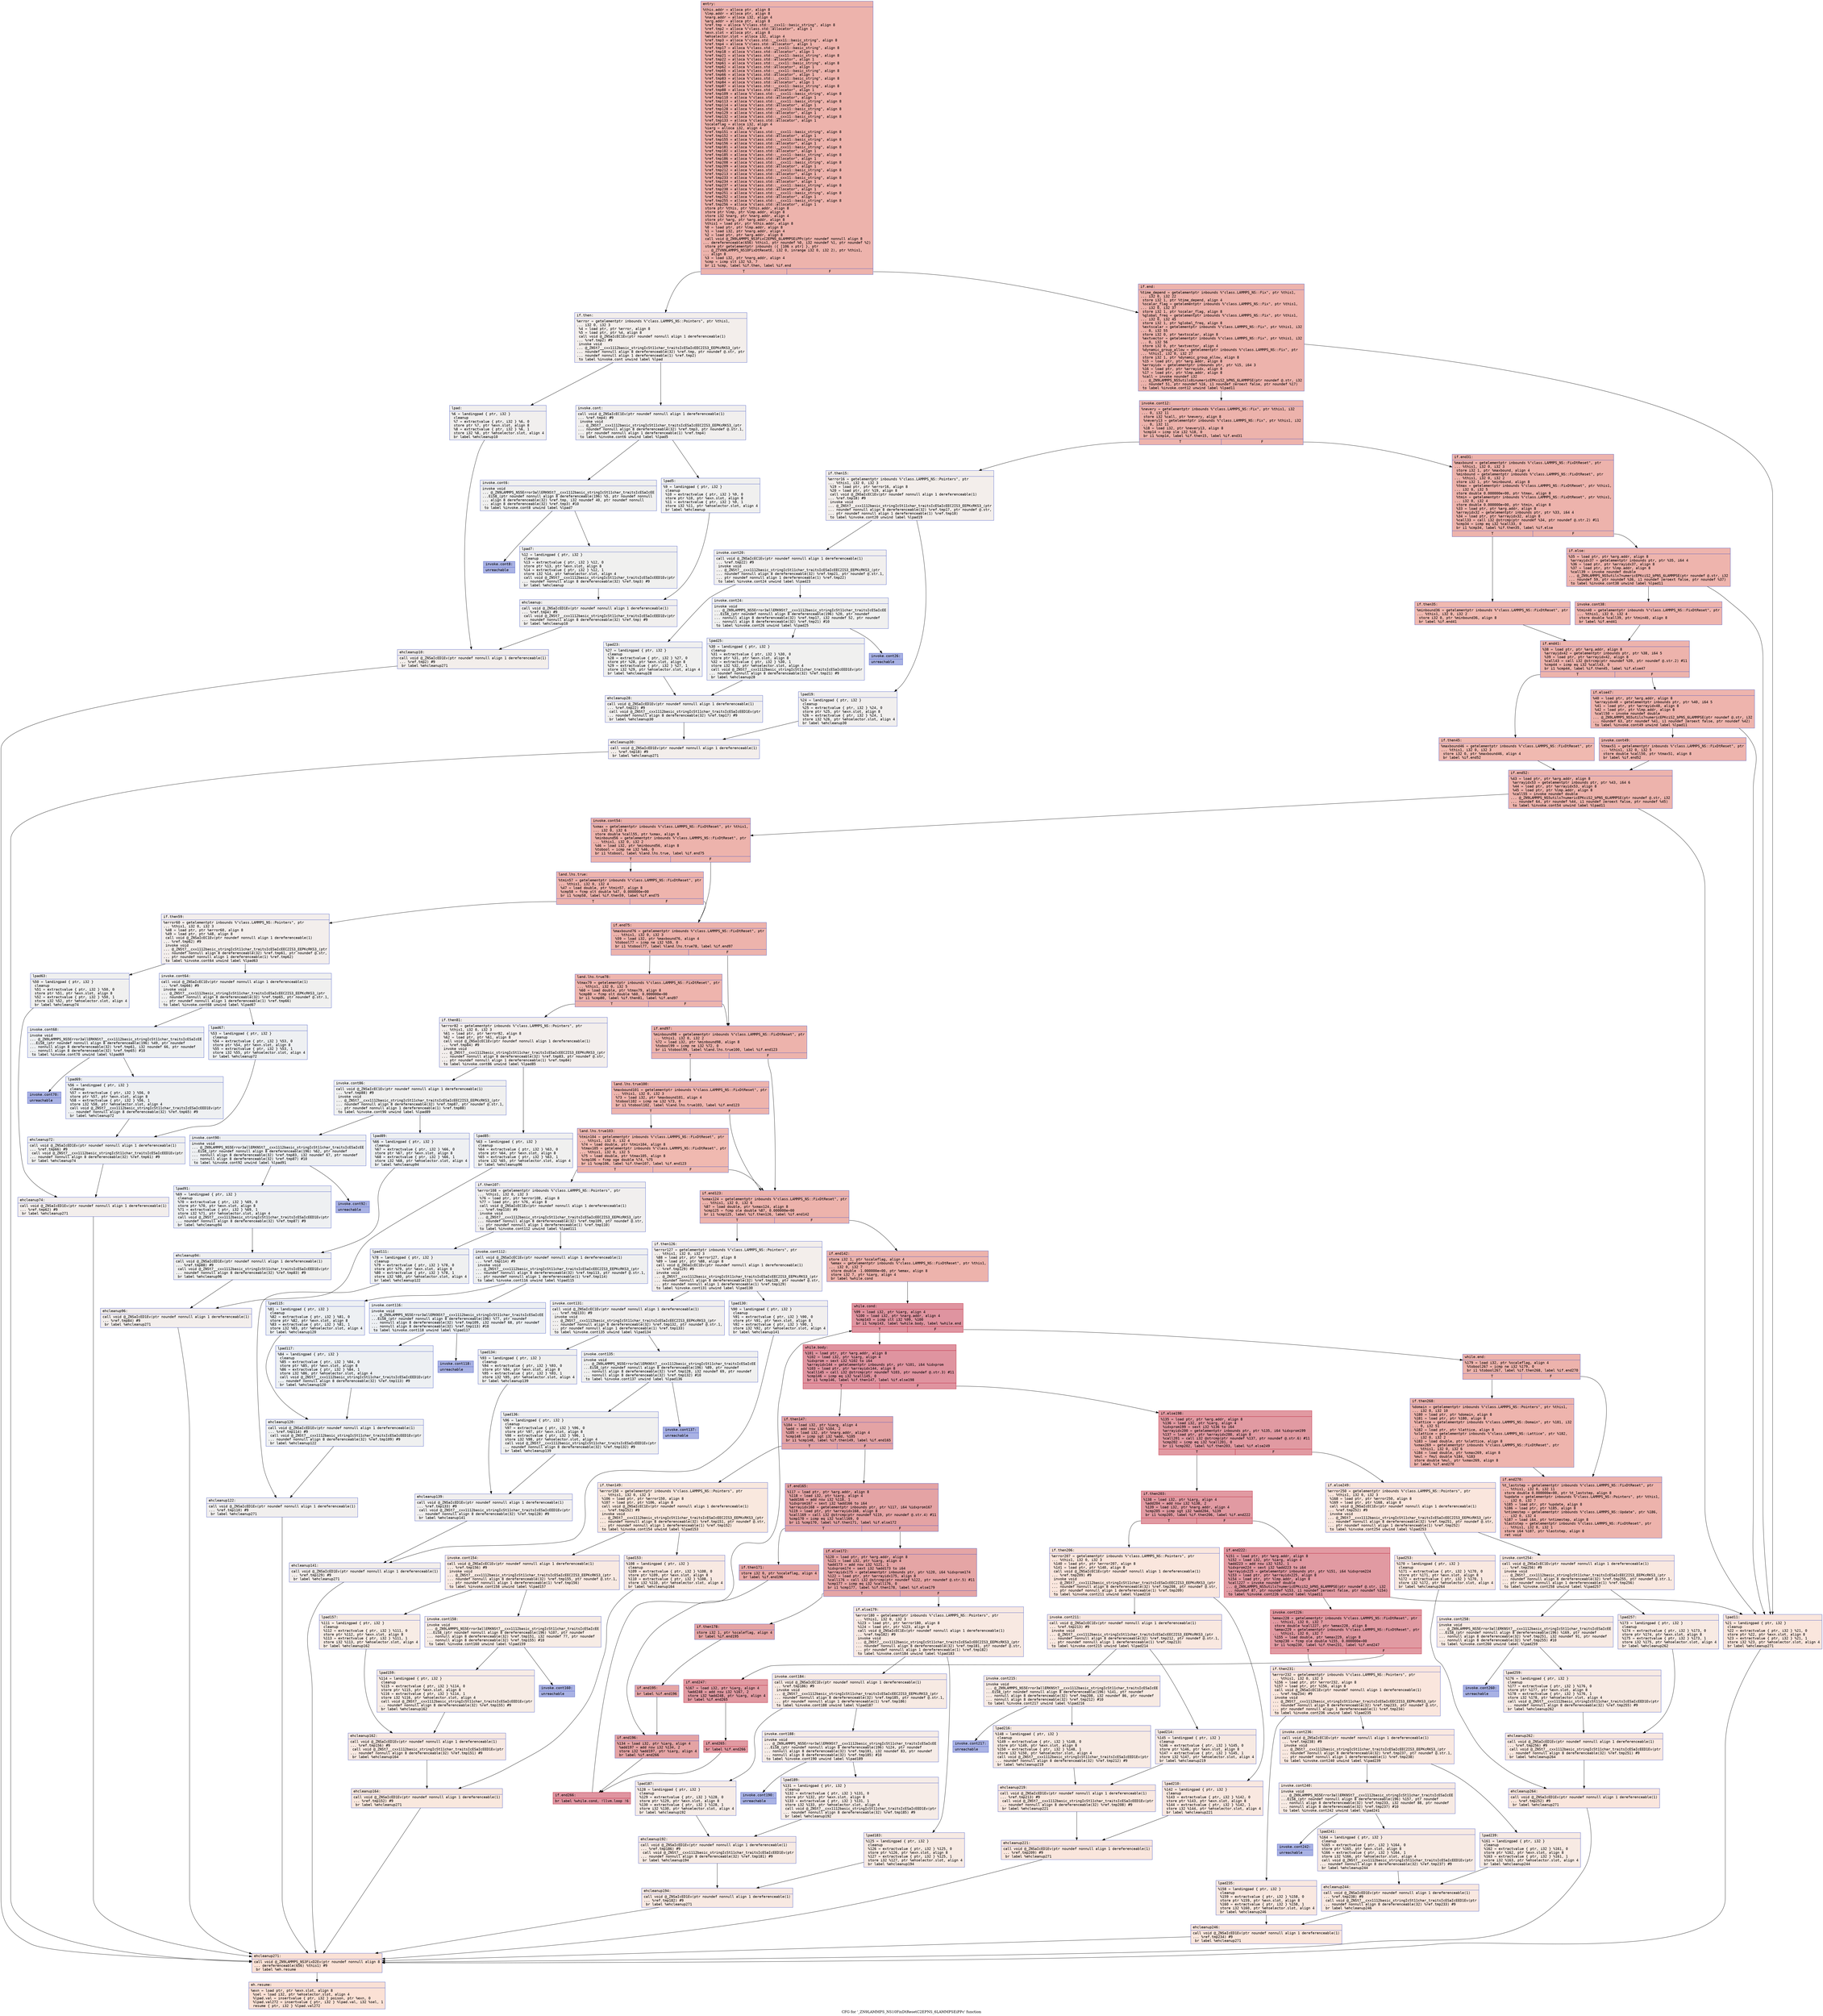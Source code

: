 digraph "CFG for '_ZN9LAMMPS_NS10FixDtResetC2EPNS_6LAMMPSEiPPc' function" {
	label="CFG for '_ZN9LAMMPS_NS10FixDtResetC2EPNS_6LAMMPSEiPPc' function";

	Node0x55ad93b9e740 [shape=record,color="#3d50c3ff", style=filled, fillcolor="#d6524470" fontname="Courier",label="{entry:\l|  %this.addr = alloca ptr, align 8\l  %lmp.addr = alloca ptr, align 8\l  %narg.addr = alloca i32, align 4\l  %arg.addr = alloca ptr, align 8\l  %ref.tmp = alloca %\"class.std::__cxx11::basic_string\", align 8\l  %ref.tmp2 = alloca %\"class.std::allocator\", align 1\l  %exn.slot = alloca ptr, align 8\l  %ehselector.slot = alloca i32, align 4\l  %ref.tmp3 = alloca %\"class.std::__cxx11::basic_string\", align 8\l  %ref.tmp4 = alloca %\"class.std::allocator\", align 1\l  %ref.tmp17 = alloca %\"class.std::__cxx11::basic_string\", align 8\l  %ref.tmp18 = alloca %\"class.std::allocator\", align 1\l  %ref.tmp21 = alloca %\"class.std::__cxx11::basic_string\", align 8\l  %ref.tmp22 = alloca %\"class.std::allocator\", align 1\l  %ref.tmp61 = alloca %\"class.std::__cxx11::basic_string\", align 8\l  %ref.tmp62 = alloca %\"class.std::allocator\", align 1\l  %ref.tmp65 = alloca %\"class.std::__cxx11::basic_string\", align 8\l  %ref.tmp66 = alloca %\"class.std::allocator\", align 1\l  %ref.tmp83 = alloca %\"class.std::__cxx11::basic_string\", align 8\l  %ref.tmp84 = alloca %\"class.std::allocator\", align 1\l  %ref.tmp87 = alloca %\"class.std::__cxx11::basic_string\", align 8\l  %ref.tmp88 = alloca %\"class.std::allocator\", align 1\l  %ref.tmp109 = alloca %\"class.std::__cxx11::basic_string\", align 8\l  %ref.tmp110 = alloca %\"class.std::allocator\", align 1\l  %ref.tmp113 = alloca %\"class.std::__cxx11::basic_string\", align 8\l  %ref.tmp114 = alloca %\"class.std::allocator\", align 1\l  %ref.tmp128 = alloca %\"class.std::__cxx11::basic_string\", align 8\l  %ref.tmp129 = alloca %\"class.std::allocator\", align 1\l  %ref.tmp132 = alloca %\"class.std::__cxx11::basic_string\", align 8\l  %ref.tmp133 = alloca %\"class.std::allocator\", align 1\l  %scaleflag = alloca i32, align 4\l  %iarg = alloca i32, align 4\l  %ref.tmp151 = alloca %\"class.std::__cxx11::basic_string\", align 8\l  %ref.tmp152 = alloca %\"class.std::allocator\", align 1\l  %ref.tmp155 = alloca %\"class.std::__cxx11::basic_string\", align 8\l  %ref.tmp156 = alloca %\"class.std::allocator\", align 1\l  %ref.tmp181 = alloca %\"class.std::__cxx11::basic_string\", align 8\l  %ref.tmp182 = alloca %\"class.std::allocator\", align 1\l  %ref.tmp185 = alloca %\"class.std::__cxx11::basic_string\", align 8\l  %ref.tmp186 = alloca %\"class.std::allocator\", align 1\l  %ref.tmp208 = alloca %\"class.std::__cxx11::basic_string\", align 8\l  %ref.tmp209 = alloca %\"class.std::allocator\", align 1\l  %ref.tmp212 = alloca %\"class.std::__cxx11::basic_string\", align 8\l  %ref.tmp213 = alloca %\"class.std::allocator\", align 1\l  %ref.tmp233 = alloca %\"class.std::__cxx11::basic_string\", align 8\l  %ref.tmp234 = alloca %\"class.std::allocator\", align 1\l  %ref.tmp237 = alloca %\"class.std::__cxx11::basic_string\", align 8\l  %ref.tmp238 = alloca %\"class.std::allocator\", align 1\l  %ref.tmp251 = alloca %\"class.std::__cxx11::basic_string\", align 8\l  %ref.tmp252 = alloca %\"class.std::allocator\", align 1\l  %ref.tmp255 = alloca %\"class.std::__cxx11::basic_string\", align 8\l  %ref.tmp256 = alloca %\"class.std::allocator\", align 1\l  store ptr %this, ptr %this.addr, align 8\l  store ptr %lmp, ptr %lmp.addr, align 8\l  store i32 %narg, ptr %narg.addr, align 4\l  store ptr %arg, ptr %arg.addr, align 8\l  %this1 = load ptr, ptr %this.addr, align 8\l  %0 = load ptr, ptr %lmp.addr, align 8\l  %1 = load i32, ptr %narg.addr, align 4\l  %2 = load ptr, ptr %arg.addr, align 8\l  call void @_ZN9LAMMPS_NS3FixC2EPNS_6LAMMPSEiPPc(ptr noundef nonnull align 8\l... dereferenceable(656) %this1, ptr noundef %0, i32 noundef %1, ptr noundef %2)\l  store ptr getelementptr inbounds (\{ [106 x ptr] \}, ptr\l... @_ZTVN9LAMMPS_NS10FixDtResetE, i32 0, inrange i32 0, i32 2), ptr %this1,\l... align 8\l  %3 = load i32, ptr %narg.addr, align 4\l  %cmp = icmp slt i32 %3, 7\l  br i1 %cmp, label %if.then, label %if.end\l|{<s0>T|<s1>F}}"];
	Node0x55ad93b9e740:s0 -> Node0x55ad93ba2fc0[tooltip="entry -> if.then\nProbability 0.00%" ];
	Node0x55ad93b9e740:s1 -> Node0x55ad93ba3070[tooltip="entry -> if.end\nProbability 100.00%" ];
	Node0x55ad93ba2fc0 [shape=record,color="#3d50c3ff", style=filled, fillcolor="#e5d8d170" fontname="Courier",label="{if.then:\l|  %error = getelementptr inbounds %\"class.LAMMPS_NS::Pointers\", ptr %this1,\l... i32 0, i32 3\l  %4 = load ptr, ptr %error, align 8\l  %5 = load ptr, ptr %4, align 8\l  call void @_ZNSaIcEC1Ev(ptr noundef nonnull align 1 dereferenceable(1)\l... %ref.tmp2) #9\l  invoke void\l... @_ZNSt7__cxx1112basic_stringIcSt11char_traitsIcESaIcEEC2IS3_EEPKcRKS3_(ptr\l... noundef nonnull align 8 dereferenceable(32) %ref.tmp, ptr noundef @.str, ptr\l... noundef nonnull align 1 dereferenceable(1) %ref.tmp2)\l          to label %invoke.cont unwind label %lpad\l}"];
	Node0x55ad93ba2fc0 -> Node0x55ad93ba36c0[tooltip="if.then -> invoke.cont\nProbability 50.00%" ];
	Node0x55ad93ba2fc0 -> Node0x55ad93ba37a0[tooltip="if.then -> lpad\nProbability 50.00%" ];
	Node0x55ad93ba36c0 [shape=record,color="#3d50c3ff", style=filled, fillcolor="#e0dbd870" fontname="Courier",label="{invoke.cont:\l|  call void @_ZNSaIcEC1Ev(ptr noundef nonnull align 1 dereferenceable(1)\l... %ref.tmp4) #9\l  invoke void\l... @_ZNSt7__cxx1112basic_stringIcSt11char_traitsIcESaIcEEC2IS3_EEPKcRKS3_(ptr\l... noundef nonnull align 8 dereferenceable(32) %ref.tmp3, ptr noundef @.str.1,\l... ptr noundef nonnull align 1 dereferenceable(1) %ref.tmp4)\l          to label %invoke.cont6 unwind label %lpad5\l}"];
	Node0x55ad93ba36c0 -> Node0x55ad93ba3b30[tooltip="invoke.cont -> invoke.cont6\nProbability 50.00%" ];
	Node0x55ad93ba36c0 -> Node0x55ad93ba3b80[tooltip="invoke.cont -> lpad5\nProbability 50.00%" ];
	Node0x55ad93ba3b30 [shape=record,color="#3d50c3ff", style=filled, fillcolor="#dedcdb70" fontname="Courier",label="{invoke.cont6:\l|  invoke void\l... @_ZN9LAMMPS_NS5Error3allERKNSt7__cxx1112basic_stringIcSt11char_traitsIcESaIcEE\l...EiS8_(ptr noundef nonnull align 8 dereferenceable(196) %5, ptr noundef nonnull\l... align 8 dereferenceable(32) %ref.tmp, i32 noundef 40, ptr noundef nonnull\l... align 8 dereferenceable(32) %ref.tmp3) #10\l          to label %invoke.cont8 unwind label %lpad7\l}"];
	Node0x55ad93ba3b30 -> Node0x55ad93ba3ae0[tooltip="invoke.cont6 -> invoke.cont8\nProbability 0.00%" ];
	Node0x55ad93ba3b30 -> Node0x55ad93ba3de0[tooltip="invoke.cont6 -> lpad7\nProbability 100.00%" ];
	Node0x55ad93ba3ae0 [shape=record,color="#3d50c3ff", style=filled, fillcolor="#3d50c370" fontname="Courier",label="{invoke.cont8:\l|  unreachable\l}"];
	Node0x55ad93ba37a0 [shape=record,color="#3d50c3ff", style=filled, fillcolor="#e0dbd870" fontname="Courier",label="{lpad:\l|  %6 = landingpad \{ ptr, i32 \}\l          cleanup\l  %7 = extractvalue \{ ptr, i32 \} %6, 0\l  store ptr %7, ptr %exn.slot, align 8\l  %8 = extractvalue \{ ptr, i32 \} %6, 1\l  store i32 %8, ptr %ehselector.slot, align 4\l  br label %ehcleanup10\l}"];
	Node0x55ad93ba37a0 -> Node0x55ad93ba4480[tooltip="lpad -> ehcleanup10\nProbability 100.00%" ];
	Node0x55ad93ba3b80 [shape=record,color="#3d50c3ff", style=filled, fillcolor="#dedcdb70" fontname="Courier",label="{lpad5:\l|  %9 = landingpad \{ ptr, i32 \}\l          cleanup\l  %10 = extractvalue \{ ptr, i32 \} %9, 0\l  store ptr %10, ptr %exn.slot, align 8\l  %11 = extractvalue \{ ptr, i32 \} %9, 1\l  store i32 %11, ptr %ehselector.slot, align 4\l  br label %ehcleanup\l}"];
	Node0x55ad93ba3b80 -> Node0x55ad93ba47d0[tooltip="lpad5 -> ehcleanup\nProbability 100.00%" ];
	Node0x55ad93ba3de0 [shape=record,color="#3d50c3ff", style=filled, fillcolor="#dedcdb70" fontname="Courier",label="{lpad7:\l|  %12 = landingpad \{ ptr, i32 \}\l          cleanup\l  %13 = extractvalue \{ ptr, i32 \} %12, 0\l  store ptr %13, ptr %exn.slot, align 8\l  %14 = extractvalue \{ ptr, i32 \} %12, 1\l  store i32 %14, ptr %ehselector.slot, align 4\l  call void @_ZNSt7__cxx1112basic_stringIcSt11char_traitsIcESaIcEED1Ev(ptr\l... noundef nonnull align 8 dereferenceable(32) %ref.tmp3) #9\l  br label %ehcleanup\l}"];
	Node0x55ad93ba3de0 -> Node0x55ad93ba47d0[tooltip="lpad7 -> ehcleanup\nProbability 100.00%" ];
	Node0x55ad93ba47d0 [shape=record,color="#3d50c3ff", style=filled, fillcolor="#e0dbd870" fontname="Courier",label="{ehcleanup:\l|  call void @_ZNSaIcED1Ev(ptr noundef nonnull align 1 dereferenceable(1)\l... %ref.tmp4) #9\l  call void @_ZNSt7__cxx1112basic_stringIcSt11char_traitsIcESaIcEED1Ev(ptr\l... noundef nonnull align 8 dereferenceable(32) %ref.tmp) #9\l  br label %ehcleanup10\l}"];
	Node0x55ad93ba47d0 -> Node0x55ad93ba4480[tooltip="ehcleanup -> ehcleanup10\nProbability 100.00%" ];
	Node0x55ad93ba4480 [shape=record,color="#3d50c3ff", style=filled, fillcolor="#e5d8d170" fontname="Courier",label="{ehcleanup10:\l|  call void @_ZNSaIcED1Ev(ptr noundef nonnull align 1 dereferenceable(1)\l... %ref.tmp2) #9\l  br label %ehcleanup271\l}"];
	Node0x55ad93ba4480 -> Node0x55ad93ba5230[tooltip="ehcleanup10 -> ehcleanup271\nProbability 100.00%" ];
	Node0x55ad93ba3070 [shape=record,color="#3d50c3ff", style=filled, fillcolor="#d6524470" fontname="Courier",label="{if.end:\l|  %time_depend = getelementptr inbounds %\"class.LAMMPS_NS::Fix\", ptr %this1,\l... i32 0, i32 22\l  store i32 1, ptr %time_depend, align 4\l  %scalar_flag = getelementptr inbounds %\"class.LAMMPS_NS::Fix\", ptr %this1,\l... i32 0, i32 37\l  store i32 1, ptr %scalar_flag, align 8\l  %global_freq = getelementptr inbounds %\"class.LAMMPS_NS::Fix\", ptr %this1,\l... i32 0, i32 45\l  store i32 1, ptr %global_freq, align 8\l  %extscalar = getelementptr inbounds %\"class.LAMMPS_NS::Fix\", ptr %this1, i32\l... 0, i32 55\l  store i32 0, ptr %extscalar, align 8\l  %extvector = getelementptr inbounds %\"class.LAMMPS_NS::Fix\", ptr %this1, i32\l... 0, i32 56\l  store i32 0, ptr %extvector, align 4\l  %dynamic_group_allow = getelementptr inbounds %\"class.LAMMPS_NS::Fix\", ptr\l... %this1, i32 0, i32 27\l  store i32 1, ptr %dynamic_group_allow, align 8\l  %15 = load ptr, ptr %arg.addr, align 8\l  %arrayidx = getelementptr inbounds ptr, ptr %15, i64 3\l  %16 = load ptr, ptr %arrayidx, align 8\l  %17 = load ptr, ptr %lmp.addr, align 8\l  %call = invoke noundef i32\l... @_ZN9LAMMPS_NS5utils8inumericEPKciS2_bPNS_6LAMMPSE(ptr noundef @.str, i32\l... noundef 51, ptr noundef %16, i1 noundef zeroext false, ptr noundef %17)\l          to label %invoke.cont12 unwind label %lpad11\l}"];
	Node0x55ad93ba3070 -> Node0x55ad93ba0280[tooltip="if.end -> invoke.cont12\nProbability 100.00%" ];
	Node0x55ad93ba3070 -> Node0x55ad93ba0300[tooltip="if.end -> lpad11\nProbability 0.00%" ];
	Node0x55ad93ba0280 [shape=record,color="#3d50c3ff", style=filled, fillcolor="#d6524470" fontname="Courier",label="{invoke.cont12:\l|  %nevery = getelementptr inbounds %\"class.LAMMPS_NS::Fix\", ptr %this1, i32\l... 0, i32 11\l  store i32 %call, ptr %nevery, align 8\l  %nevery13 = getelementptr inbounds %\"class.LAMMPS_NS::Fix\", ptr %this1, i32\l... 0, i32 11\l  %18 = load i32, ptr %nevery13, align 8\l  %cmp14 = icmp sle i32 %18, 0\l  br i1 %cmp14, label %if.then15, label %if.end31\l|{<s0>T|<s1>F}}"];
	Node0x55ad93ba0280:s0 -> Node0x55ad93ba7060[tooltip="invoke.cont12 -> if.then15\nProbability 0.00%" ];
	Node0x55ad93ba0280:s1 -> Node0x55ad93ba70e0[tooltip="invoke.cont12 -> if.end31\nProbability 100.00%" ];
	Node0x55ad93ba7060 [shape=record,color="#3d50c3ff", style=filled, fillcolor="#e5d8d170" fontname="Courier",label="{if.then15:\l|  %error16 = getelementptr inbounds %\"class.LAMMPS_NS::Pointers\", ptr\l... %this1, i32 0, i32 3\l  %19 = load ptr, ptr %error16, align 8\l  %20 = load ptr, ptr %19, align 8\l  call void @_ZNSaIcEC1Ev(ptr noundef nonnull align 1 dereferenceable(1)\l... %ref.tmp18) #9\l  invoke void\l... @_ZNSt7__cxx1112basic_stringIcSt11char_traitsIcESaIcEEC2IS3_EEPKcRKS3_(ptr\l... noundef nonnull align 8 dereferenceable(32) %ref.tmp17, ptr noundef @.str,\l... ptr noundef nonnull align 1 dereferenceable(1) %ref.tmp18)\l          to label %invoke.cont20 unwind label %lpad19\l}"];
	Node0x55ad93ba7060 -> Node0x55ad93ba75d0[tooltip="if.then15 -> invoke.cont20\nProbability 50.00%" ];
	Node0x55ad93ba7060 -> Node0x55ad93ba7650[tooltip="if.then15 -> lpad19\nProbability 50.00%" ];
	Node0x55ad93ba75d0 [shape=record,color="#3d50c3ff", style=filled, fillcolor="#e0dbd870" fontname="Courier",label="{invoke.cont20:\l|  call void @_ZNSaIcEC1Ev(ptr noundef nonnull align 1 dereferenceable(1)\l... %ref.tmp22) #9\l  invoke void\l... @_ZNSt7__cxx1112basic_stringIcSt11char_traitsIcESaIcEEC2IS3_EEPKcRKS3_(ptr\l... noundef nonnull align 8 dereferenceable(32) %ref.tmp21, ptr noundef @.str.1,\l... ptr noundef nonnull align 1 dereferenceable(1) %ref.tmp22)\l          to label %invoke.cont24 unwind label %lpad23\l}"];
	Node0x55ad93ba75d0 -> Node0x55ad93ba78b0[tooltip="invoke.cont20 -> invoke.cont24\nProbability 50.00%" ];
	Node0x55ad93ba75d0 -> Node0x55ad93ba7900[tooltip="invoke.cont20 -> lpad23\nProbability 50.00%" ];
	Node0x55ad93ba78b0 [shape=record,color="#3d50c3ff", style=filled, fillcolor="#dedcdb70" fontname="Courier",label="{invoke.cont24:\l|  invoke void\l... @_ZN9LAMMPS_NS5Error3allERKNSt7__cxx1112basic_stringIcSt11char_traitsIcESaIcEE\l...EiS8_(ptr noundef nonnull align 8 dereferenceable(196) %20, ptr noundef\l... nonnull align 8 dereferenceable(32) %ref.tmp17, i32 noundef 52, ptr noundef\l... nonnull align 8 dereferenceable(32) %ref.tmp21) #10\l          to label %invoke.cont26 unwind label %lpad25\l}"];
	Node0x55ad93ba78b0 -> Node0x55ad93ba7860[tooltip="invoke.cont24 -> invoke.cont26\nProbability 0.00%" ];
	Node0x55ad93ba78b0 -> Node0x55ad93ba7b00[tooltip="invoke.cont24 -> lpad25\nProbability 100.00%" ];
	Node0x55ad93ba7860 [shape=record,color="#3d50c3ff", style=filled, fillcolor="#3d50c370" fontname="Courier",label="{invoke.cont26:\l|  unreachable\l}"];
	Node0x55ad93ba0300 [shape=record,color="#3d50c3ff", style=filled, fillcolor="#f3c7b170" fontname="Courier",label="{lpad11:\l|  %21 = landingpad \{ ptr, i32 \}\l          cleanup\l  %22 = extractvalue \{ ptr, i32 \} %21, 0\l  store ptr %22, ptr %exn.slot, align 8\l  %23 = extractvalue \{ ptr, i32 \} %21, 1\l  store i32 %23, ptr %ehselector.slot, align 4\l  br label %ehcleanup271\l}"];
	Node0x55ad93ba0300 -> Node0x55ad93ba5230[tooltip="lpad11 -> ehcleanup271\nProbability 100.00%" ];
	Node0x55ad93ba7650 [shape=record,color="#3d50c3ff", style=filled, fillcolor="#e0dbd870" fontname="Courier",label="{lpad19:\l|  %24 = landingpad \{ ptr, i32 \}\l          cleanup\l  %25 = extractvalue \{ ptr, i32 \} %24, 0\l  store ptr %25, ptr %exn.slot, align 8\l  %26 = extractvalue \{ ptr, i32 \} %24, 1\l  store i32 %26, ptr %ehselector.slot, align 4\l  br label %ehcleanup30\l}"];
	Node0x55ad93ba7650 -> Node0x55ad93ba8390[tooltip="lpad19 -> ehcleanup30\nProbability 100.00%" ];
	Node0x55ad93ba7900 [shape=record,color="#3d50c3ff", style=filled, fillcolor="#dedcdb70" fontname="Courier",label="{lpad23:\l|  %27 = landingpad \{ ptr, i32 \}\l          cleanup\l  %28 = extractvalue \{ ptr, i32 \} %27, 0\l  store ptr %28, ptr %exn.slot, align 8\l  %29 = extractvalue \{ ptr, i32 \} %27, 1\l  store i32 %29, ptr %ehselector.slot, align 4\l  br label %ehcleanup28\l}"];
	Node0x55ad93ba7900 -> Node0x55ad93ba8700[tooltip="lpad23 -> ehcleanup28\nProbability 100.00%" ];
	Node0x55ad93ba7b00 [shape=record,color="#3d50c3ff", style=filled, fillcolor="#dedcdb70" fontname="Courier",label="{lpad25:\l|  %30 = landingpad \{ ptr, i32 \}\l          cleanup\l  %31 = extractvalue \{ ptr, i32 \} %30, 0\l  store ptr %31, ptr %exn.slot, align 8\l  %32 = extractvalue \{ ptr, i32 \} %30, 1\l  store i32 %32, ptr %ehselector.slot, align 4\l  call void @_ZNSt7__cxx1112basic_stringIcSt11char_traitsIcESaIcEED1Ev(ptr\l... noundef nonnull align 8 dereferenceable(32) %ref.tmp21) #9\l  br label %ehcleanup28\l}"];
	Node0x55ad93ba7b00 -> Node0x55ad93ba8700[tooltip="lpad25 -> ehcleanup28\nProbability 100.00%" ];
	Node0x55ad93ba8700 [shape=record,color="#3d50c3ff", style=filled, fillcolor="#e0dbd870" fontname="Courier",label="{ehcleanup28:\l|  call void @_ZNSaIcED1Ev(ptr noundef nonnull align 1 dereferenceable(1)\l... %ref.tmp22) #9\l  call void @_ZNSt7__cxx1112basic_stringIcSt11char_traitsIcESaIcEED1Ev(ptr\l... noundef nonnull align 8 dereferenceable(32) %ref.tmp17) #9\l  br label %ehcleanup30\l}"];
	Node0x55ad93ba8700 -> Node0x55ad93ba8390[tooltip="ehcleanup28 -> ehcleanup30\nProbability 100.00%" ];
	Node0x55ad93ba8390 [shape=record,color="#3d50c3ff", style=filled, fillcolor="#e5d8d170" fontname="Courier",label="{ehcleanup30:\l|  call void @_ZNSaIcED1Ev(ptr noundef nonnull align 1 dereferenceable(1)\l... %ref.tmp18) #9\l  br label %ehcleanup271\l}"];
	Node0x55ad93ba8390 -> Node0x55ad93ba5230[tooltip="ehcleanup30 -> ehcleanup271\nProbability 100.00%" ];
	Node0x55ad93ba70e0 [shape=record,color="#3d50c3ff", style=filled, fillcolor="#d6524470" fontname="Courier",label="{if.end31:\l|  %maxbound = getelementptr inbounds %\"class.LAMMPS_NS::FixDtReset\", ptr\l... %this1, i32 0, i32 3\l  store i32 1, ptr %maxbound, align 4\l  %minbound = getelementptr inbounds %\"class.LAMMPS_NS::FixDtReset\", ptr\l... %this1, i32 0, i32 2\l  store i32 1, ptr %minbound, align 8\l  %tmax = getelementptr inbounds %\"class.LAMMPS_NS::FixDtReset\", ptr %this1,\l... i32 0, i32 5\l  store double 0.000000e+00, ptr %tmax, align 8\l  %tmin = getelementptr inbounds %\"class.LAMMPS_NS::FixDtReset\", ptr %this1,\l... i32 0, i32 4\l  store double 0.000000e+00, ptr %tmin, align 8\l  %33 = load ptr, ptr %arg.addr, align 8\l  %arrayidx32 = getelementptr inbounds ptr, ptr %33, i64 4\l  %34 = load ptr, ptr %arrayidx32, align 8\l  %call33 = call i32 @strcmp(ptr noundef %34, ptr noundef @.str.2) #11\l  %cmp34 = icmp eq i32 %call33, 0\l  br i1 %cmp34, label %if.then35, label %if.else\l|{<s0>T|<s1>F}}"];
	Node0x55ad93ba70e0:s0 -> Node0x55ad93baaae0[tooltip="if.end31 -> if.then35\nProbability 37.50%" ];
	Node0x55ad93ba70e0:s1 -> Node0x55ad93baab60[tooltip="if.end31 -> if.else\nProbability 62.50%" ];
	Node0x55ad93baaae0 [shape=record,color="#3d50c3ff", style=filled, fillcolor="#de614d70" fontname="Courier",label="{if.then35:\l|  %minbound36 = getelementptr inbounds %\"class.LAMMPS_NS::FixDtReset\", ptr\l... %this1, i32 0, i32 2\l  store i32 0, ptr %minbound36, align 8\l  br label %if.end41\l}"];
	Node0x55ad93baaae0 -> Node0x55ad93baae10[tooltip="if.then35 -> if.end41\nProbability 100.00%" ];
	Node0x55ad93baab60 [shape=record,color="#3d50c3ff", style=filled, fillcolor="#d8564670" fontname="Courier",label="{if.else:\l|  %35 = load ptr, ptr %arg.addr, align 8\l  %arrayidx37 = getelementptr inbounds ptr, ptr %35, i64 4\l  %36 = load ptr, ptr %arrayidx37, align 8\l  %37 = load ptr, ptr %lmp.addr, align 8\l  %call39 = invoke noundef double\l... @_ZN9LAMMPS_NS5utils7numericEPKciS2_bPNS_6LAMMPSE(ptr noundef @.str, i32\l... noundef 59, ptr noundef %36, i1 noundef zeroext false, ptr noundef %37)\l          to label %invoke.cont38 unwind label %lpad11\l}"];
	Node0x55ad93baab60 -> Node0x55ad93bab180[tooltip="if.else -> invoke.cont38\nProbability 100.00%" ];
	Node0x55ad93baab60 -> Node0x55ad93ba0300[tooltip="if.else -> lpad11\nProbability 0.00%" ];
	Node0x55ad93bab180 [shape=record,color="#3d50c3ff", style=filled, fillcolor="#d8564670" fontname="Courier",label="{invoke.cont38:\l|  %tmin40 = getelementptr inbounds %\"class.LAMMPS_NS::FixDtReset\", ptr\l... %this1, i32 0, i32 4\l  store double %call39, ptr %tmin40, align 8\l  br label %if.end41\l}"];
	Node0x55ad93bab180 -> Node0x55ad93baae10[tooltip="invoke.cont38 -> if.end41\nProbability 100.00%" ];
	Node0x55ad93baae10 [shape=record,color="#3d50c3ff", style=filled, fillcolor="#d6524470" fontname="Courier",label="{if.end41:\l|  %38 = load ptr, ptr %arg.addr, align 8\l  %arrayidx42 = getelementptr inbounds ptr, ptr %38, i64 5\l  %39 = load ptr, ptr %arrayidx42, align 8\l  %call43 = call i32 @strcmp(ptr noundef %39, ptr noundef @.str.2) #11\l  %cmp44 = icmp eq i32 %call43, 0\l  br i1 %cmp44, label %if.then45, label %if.else47\l|{<s0>T|<s1>F}}"];
	Node0x55ad93baae10:s0 -> Node0x55ad93baba80[tooltip="if.end41 -> if.then45\nProbability 37.50%" ];
	Node0x55ad93baae10:s1 -> Node0x55ad93babb00[tooltip="if.end41 -> if.else47\nProbability 62.50%" ];
	Node0x55ad93baba80 [shape=record,color="#3d50c3ff", style=filled, fillcolor="#de614d70" fontname="Courier",label="{if.then45:\l|  %maxbound46 = getelementptr inbounds %\"class.LAMMPS_NS::FixDtReset\", ptr\l... %this1, i32 0, i32 3\l  store i32 0, ptr %maxbound46, align 4\l  br label %if.end52\l}"];
	Node0x55ad93baba80 -> Node0x55ad93babdc0[tooltip="if.then45 -> if.end52\nProbability 100.00%" ];
	Node0x55ad93babb00 [shape=record,color="#3d50c3ff", style=filled, fillcolor="#d8564670" fontname="Courier",label="{if.else47:\l|  %40 = load ptr, ptr %arg.addr, align 8\l  %arrayidx48 = getelementptr inbounds ptr, ptr %40, i64 5\l  %41 = load ptr, ptr %arrayidx48, align 8\l  %42 = load ptr, ptr %lmp.addr, align 8\l  %call50 = invoke noundef double\l... @_ZN9LAMMPS_NS5utils7numericEPKciS2_bPNS_6LAMMPSE(ptr noundef @.str, i32\l... noundef 63, ptr noundef %41, i1 noundef zeroext false, ptr noundef %42)\l          to label %invoke.cont49 unwind label %lpad11\l}"];
	Node0x55ad93babb00 -> Node0x55ad93bac130[tooltip="if.else47 -> invoke.cont49\nProbability 100.00%" ];
	Node0x55ad93babb00 -> Node0x55ad93ba0300[tooltip="if.else47 -> lpad11\nProbability 0.00%" ];
	Node0x55ad93bac130 [shape=record,color="#3d50c3ff", style=filled, fillcolor="#d8564670" fontname="Courier",label="{invoke.cont49:\l|  %tmax51 = getelementptr inbounds %\"class.LAMMPS_NS::FixDtReset\", ptr\l... %this1, i32 0, i32 5\l  store double %call50, ptr %tmax51, align 8\l  br label %if.end52\l}"];
	Node0x55ad93bac130 -> Node0x55ad93babdc0[tooltip="invoke.cont49 -> if.end52\nProbability 100.00%" ];
	Node0x55ad93babdc0 [shape=record,color="#3d50c3ff", style=filled, fillcolor="#d6524470" fontname="Courier",label="{if.end52:\l|  %43 = load ptr, ptr %arg.addr, align 8\l  %arrayidx53 = getelementptr inbounds ptr, ptr %43, i64 6\l  %44 = load ptr, ptr %arrayidx53, align 8\l  %45 = load ptr, ptr %lmp.addr, align 8\l  %call55 = invoke noundef double\l... @_ZN9LAMMPS_NS5utils7numericEPKciS2_bPNS_6LAMMPSE(ptr noundef @.str, i32\l... noundef 64, ptr noundef %44, i1 noundef zeroext false, ptr noundef %45)\l          to label %invoke.cont54 unwind label %lpad11\l}"];
	Node0x55ad93babdc0 -> Node0x55ad93bac860[tooltip="if.end52 -> invoke.cont54\nProbability 100.00%" ];
	Node0x55ad93babdc0 -> Node0x55ad93ba0300[tooltip="if.end52 -> lpad11\nProbability 0.00%" ];
	Node0x55ad93bac860 [shape=record,color="#3d50c3ff", style=filled, fillcolor="#d6524470" fontname="Courier",label="{invoke.cont54:\l|  %xmax = getelementptr inbounds %\"class.LAMMPS_NS::FixDtReset\", ptr %this1,\l... i32 0, i32 6\l  store double %call55, ptr %xmax, align 8\l  %minbound56 = getelementptr inbounds %\"class.LAMMPS_NS::FixDtReset\", ptr\l... %this1, i32 0, i32 2\l  %46 = load i32, ptr %minbound56, align 8\l  %tobool = icmp ne i32 %46, 0\l  br i1 %tobool, label %land.lhs.true, label %if.end75\l|{<s0>T|<s1>F}}"];
	Node0x55ad93bac860:s0 -> Node0x55ad93bace80[tooltip="invoke.cont54 -> land.lhs.true\nProbability 62.50%" ];
	Node0x55ad93bac860:s1 -> Node0x55ad93bacf00[tooltip="invoke.cont54 -> if.end75\nProbability 37.50%" ];
	Node0x55ad93bace80 [shape=record,color="#3d50c3ff", style=filled, fillcolor="#d8564670" fontname="Courier",label="{land.lhs.true:\l|  %tmin57 = getelementptr inbounds %\"class.LAMMPS_NS::FixDtReset\", ptr\l... %this1, i32 0, i32 4\l  %47 = load double, ptr %tmin57, align 8\l  %cmp58 = fcmp olt double %47, 0.000000e+00\l  br i1 %cmp58, label %if.then59, label %if.end75\l|{<s0>T|<s1>F}}"];
	Node0x55ad93bace80:s0 -> Node0x55ad93bada50[tooltip="land.lhs.true -> if.then59\nProbability 0.00%" ];
	Node0x55ad93bace80:s1 -> Node0x55ad93bacf00[tooltip="land.lhs.true -> if.end75\nProbability 100.00%" ];
	Node0x55ad93bada50 [shape=record,color="#3d50c3ff", style=filled, fillcolor="#e3d9d370" fontname="Courier",label="{if.then59:\l|  %error60 = getelementptr inbounds %\"class.LAMMPS_NS::Pointers\", ptr\l... %this1, i32 0, i32 3\l  %48 = load ptr, ptr %error60, align 8\l  %49 = load ptr, ptr %48, align 8\l  call void @_ZNSaIcEC1Ev(ptr noundef nonnull align 1 dereferenceable(1)\l... %ref.tmp62) #9\l  invoke void\l... @_ZNSt7__cxx1112basic_stringIcSt11char_traitsIcESaIcEEC2IS3_EEPKcRKS3_(ptr\l... noundef nonnull align 8 dereferenceable(32) %ref.tmp61, ptr noundef @.str,\l... ptr noundef nonnull align 1 dereferenceable(1) %ref.tmp62)\l          to label %invoke.cont64 unwind label %lpad63\l}"];
	Node0x55ad93bada50 -> Node0x55ad93badee0[tooltip="if.then59 -> invoke.cont64\nProbability 50.00%" ];
	Node0x55ad93bada50 -> Node0x55ad93badf60[tooltip="if.then59 -> lpad63\nProbability 50.00%" ];
	Node0x55ad93badee0 [shape=record,color="#3d50c3ff", style=filled, fillcolor="#dedcdb70" fontname="Courier",label="{invoke.cont64:\l|  call void @_ZNSaIcEC1Ev(ptr noundef nonnull align 1 dereferenceable(1)\l... %ref.tmp66) #9\l  invoke void\l... @_ZNSt7__cxx1112basic_stringIcSt11char_traitsIcESaIcEEC2IS3_EEPKcRKS3_(ptr\l... noundef nonnull align 8 dereferenceable(32) %ref.tmp65, ptr noundef @.str.1,\l... ptr noundef nonnull align 1 dereferenceable(1) %ref.tmp66)\l          to label %invoke.cont68 unwind label %lpad67\l}"];
	Node0x55ad93badee0 -> Node0x55ad93bae2e0[tooltip="invoke.cont64 -> invoke.cont68\nProbability 50.00%" ];
	Node0x55ad93badee0 -> Node0x55ad93bae330[tooltip="invoke.cont64 -> lpad67\nProbability 50.00%" ];
	Node0x55ad93bae2e0 [shape=record,color="#3d50c3ff", style=filled, fillcolor="#d9dce170" fontname="Courier",label="{invoke.cont68:\l|  invoke void\l... @_ZN9LAMMPS_NS5Error3allERKNSt7__cxx1112basic_stringIcSt11char_traitsIcESaIcEE\l...EiS8_(ptr noundef nonnull align 8 dereferenceable(196) %49, ptr noundef\l... nonnull align 8 dereferenceable(32) %ref.tmp61, i32 noundef 66, ptr noundef\l... nonnull align 8 dereferenceable(32) %ref.tmp65) #10\l          to label %invoke.cont70 unwind label %lpad69\l}"];
	Node0x55ad93bae2e0 -> Node0x55ad93bae290[tooltip="invoke.cont68 -> invoke.cont70\nProbability 0.00%" ];
	Node0x55ad93bae2e0 -> Node0x55ad93bae650[tooltip="invoke.cont68 -> lpad69\nProbability 100.00%" ];
	Node0x55ad93bae290 [shape=record,color="#3d50c3ff", style=filled, fillcolor="#3d50c370" fontname="Courier",label="{invoke.cont70:\l|  unreachable\l}"];
	Node0x55ad93badf60 [shape=record,color="#3d50c3ff", style=filled, fillcolor="#dedcdb70" fontname="Courier",label="{lpad63:\l|  %50 = landingpad \{ ptr, i32 \}\l          cleanup\l  %51 = extractvalue \{ ptr, i32 \} %50, 0\l  store ptr %51, ptr %exn.slot, align 8\l  %52 = extractvalue \{ ptr, i32 \} %50, 1\l  store i32 %52, ptr %ehselector.slot, align 4\l  br label %ehcleanup74\l}"];
	Node0x55ad93badf60 -> Node0x55ad93baec10[tooltip="lpad63 -> ehcleanup74\nProbability 100.00%" ];
	Node0x55ad93bae330 [shape=record,color="#3d50c3ff", style=filled, fillcolor="#d9dce170" fontname="Courier",label="{lpad67:\l|  %53 = landingpad \{ ptr, i32 \}\l          cleanup\l  %54 = extractvalue \{ ptr, i32 \} %53, 0\l  store ptr %54, ptr %exn.slot, align 8\l  %55 = extractvalue \{ ptr, i32 \} %53, 1\l  store i32 %55, ptr %ehselector.slot, align 4\l  br label %ehcleanup72\l}"];
	Node0x55ad93bae330 -> Node0x55ad93baef60[tooltip="lpad67 -> ehcleanup72\nProbability 100.00%" ];
	Node0x55ad93bae650 [shape=record,color="#3d50c3ff", style=filled, fillcolor="#d9dce170" fontname="Courier",label="{lpad69:\l|  %56 = landingpad \{ ptr, i32 \}\l          cleanup\l  %57 = extractvalue \{ ptr, i32 \} %56, 0\l  store ptr %57, ptr %exn.slot, align 8\l  %58 = extractvalue \{ ptr, i32 \} %56, 1\l  store i32 %58, ptr %ehselector.slot, align 4\l  call void @_ZNSt7__cxx1112basic_stringIcSt11char_traitsIcESaIcEED1Ev(ptr\l... noundef nonnull align 8 dereferenceable(32) %ref.tmp65) #9\l  br label %ehcleanup72\l}"];
	Node0x55ad93bae650 -> Node0x55ad93baef60[tooltip="lpad69 -> ehcleanup72\nProbability 100.00%" ];
	Node0x55ad93baef60 [shape=record,color="#3d50c3ff", style=filled, fillcolor="#dedcdb70" fontname="Courier",label="{ehcleanup72:\l|  call void @_ZNSaIcED1Ev(ptr noundef nonnull align 1 dereferenceable(1)\l... %ref.tmp66) #9\l  call void @_ZNSt7__cxx1112basic_stringIcSt11char_traitsIcESaIcEED1Ev(ptr\l... noundef nonnull align 8 dereferenceable(32) %ref.tmp61) #9\l  br label %ehcleanup74\l}"];
	Node0x55ad93baef60 -> Node0x55ad93baec10[tooltip="ehcleanup72 -> ehcleanup74\nProbability 100.00%" ];
	Node0x55ad93baec10 [shape=record,color="#3d50c3ff", style=filled, fillcolor="#e3d9d370" fontname="Courier",label="{ehcleanup74:\l|  call void @_ZNSaIcED1Ev(ptr noundef nonnull align 1 dereferenceable(1)\l... %ref.tmp62) #9\l  br label %ehcleanup271\l}"];
	Node0x55ad93baec10 -> Node0x55ad93ba5230[tooltip="ehcleanup74 -> ehcleanup271\nProbability 100.00%" ];
	Node0x55ad93bacf00 [shape=record,color="#3d50c3ff", style=filled, fillcolor="#d6524470" fontname="Courier",label="{if.end75:\l|  %maxbound76 = getelementptr inbounds %\"class.LAMMPS_NS::FixDtReset\", ptr\l... %this1, i32 0, i32 3\l  %59 = load i32, ptr %maxbound76, align 4\l  %tobool77 = icmp ne i32 %59, 0\l  br i1 %tobool77, label %land.lhs.true78, label %if.end97\l|{<s0>T|<s1>F}}"];
	Node0x55ad93bacf00:s0 -> Node0x55ad93bafa80[tooltip="if.end75 -> land.lhs.true78\nProbability 62.50%" ];
	Node0x55ad93bacf00:s1 -> Node0x55ad93bafb00[tooltip="if.end75 -> if.end97\nProbability 37.50%" ];
	Node0x55ad93bafa80 [shape=record,color="#3d50c3ff", style=filled, fillcolor="#d8564670" fontname="Courier",label="{land.lhs.true78:\l|  %tmax79 = getelementptr inbounds %\"class.LAMMPS_NS::FixDtReset\", ptr\l... %this1, i32 0, i32 5\l  %60 = load double, ptr %tmax79, align 8\l  %cmp80 = fcmp olt double %60, 0.000000e+00\l  br i1 %cmp80, label %if.then81, label %if.end97\l|{<s0>T|<s1>F}}"];
	Node0x55ad93bafa80:s0 -> Node0x55ad93bafe50[tooltip="land.lhs.true78 -> if.then81\nProbability 0.00%" ];
	Node0x55ad93bafa80:s1 -> Node0x55ad93bafb00[tooltip="land.lhs.true78 -> if.end97\nProbability 100.00%" ];
	Node0x55ad93bafe50 [shape=record,color="#3d50c3ff", style=filled, fillcolor="#e3d9d370" fontname="Courier",label="{if.then81:\l|  %error82 = getelementptr inbounds %\"class.LAMMPS_NS::Pointers\", ptr\l... %this1, i32 0, i32 3\l  %61 = load ptr, ptr %error82, align 8\l  %62 = load ptr, ptr %61, align 8\l  call void @_ZNSaIcEC1Ev(ptr noundef nonnull align 1 dereferenceable(1)\l... %ref.tmp84) #9\l  invoke void\l... @_ZNSt7__cxx1112basic_stringIcSt11char_traitsIcESaIcEEC2IS3_EEPKcRKS3_(ptr\l... noundef nonnull align 8 dereferenceable(32) %ref.tmp83, ptr noundef @.str,\l... ptr noundef nonnull align 1 dereferenceable(1) %ref.tmp84)\l          to label %invoke.cont86 unwind label %lpad85\l}"];
	Node0x55ad93bafe50 -> Node0x55ad93bb02b0[tooltip="if.then81 -> invoke.cont86\nProbability 50.00%" ];
	Node0x55ad93bafe50 -> Node0x55ad93bb0330[tooltip="if.then81 -> lpad85\nProbability 50.00%" ];
	Node0x55ad93bb02b0 [shape=record,color="#3d50c3ff", style=filled, fillcolor="#dedcdb70" fontname="Courier",label="{invoke.cont86:\l|  call void @_ZNSaIcEC1Ev(ptr noundef nonnull align 1 dereferenceable(1)\l... %ref.tmp88) #9\l  invoke void\l... @_ZNSt7__cxx1112basic_stringIcSt11char_traitsIcESaIcEEC2IS3_EEPKcRKS3_(ptr\l... noundef nonnull align 8 dereferenceable(32) %ref.tmp87, ptr noundef @.str.1,\l... ptr noundef nonnull align 1 dereferenceable(1) %ref.tmp88)\l          to label %invoke.cont90 unwind label %lpad89\l}"];
	Node0x55ad93bb02b0 -> Node0x55ad93bb0650[tooltip="invoke.cont86 -> invoke.cont90\nProbability 50.00%" ];
	Node0x55ad93bb02b0 -> Node0x55ad93bb06a0[tooltip="invoke.cont86 -> lpad89\nProbability 50.00%" ];
	Node0x55ad93bb0650 [shape=record,color="#3d50c3ff", style=filled, fillcolor="#d9dce170" fontname="Courier",label="{invoke.cont90:\l|  invoke void\l... @_ZN9LAMMPS_NS5Error3allERKNSt7__cxx1112basic_stringIcSt11char_traitsIcESaIcEE\l...EiS8_(ptr noundef nonnull align 8 dereferenceable(196) %62, ptr noundef\l... nonnull align 8 dereferenceable(32) %ref.tmp83, i32 noundef 67, ptr noundef\l... nonnull align 8 dereferenceable(32) %ref.tmp87) #10\l          to label %invoke.cont92 unwind label %lpad91\l}"];
	Node0x55ad93bb0650 -> Node0x55ad93bb0600[tooltip="invoke.cont90 -> invoke.cont92\nProbability 0.00%" ];
	Node0x55ad93bb0650 -> Node0x55ad93bb0960[tooltip="invoke.cont90 -> lpad91\nProbability 100.00%" ];
	Node0x55ad93bb0600 [shape=record,color="#3d50c3ff", style=filled, fillcolor="#3d50c370" fontname="Courier",label="{invoke.cont92:\l|  unreachable\l}"];
	Node0x55ad93bb0330 [shape=record,color="#3d50c3ff", style=filled, fillcolor="#dedcdb70" fontname="Courier",label="{lpad85:\l|  %63 = landingpad \{ ptr, i32 \}\l          cleanup\l  %64 = extractvalue \{ ptr, i32 \} %63, 0\l  store ptr %64, ptr %exn.slot, align 8\l  %65 = extractvalue \{ ptr, i32 \} %63, 1\l  store i32 %65, ptr %ehselector.slot, align 4\l  br label %ehcleanup96\l}"];
	Node0x55ad93bb0330 -> Node0x55ad93bb0f20[tooltip="lpad85 -> ehcleanup96\nProbability 100.00%" ];
	Node0x55ad93bb06a0 [shape=record,color="#3d50c3ff", style=filled, fillcolor="#d9dce170" fontname="Courier",label="{lpad89:\l|  %66 = landingpad \{ ptr, i32 \}\l          cleanup\l  %67 = extractvalue \{ ptr, i32 \} %66, 0\l  store ptr %67, ptr %exn.slot, align 8\l  %68 = extractvalue \{ ptr, i32 \} %66, 1\l  store i32 %68, ptr %ehselector.slot, align 4\l  br label %ehcleanup94\l}"];
	Node0x55ad93bb06a0 -> Node0x55ad93bb1270[tooltip="lpad89 -> ehcleanup94\nProbability 100.00%" ];
	Node0x55ad93bb0960 [shape=record,color="#3d50c3ff", style=filled, fillcolor="#d9dce170" fontname="Courier",label="{lpad91:\l|  %69 = landingpad \{ ptr, i32 \}\l          cleanup\l  %70 = extractvalue \{ ptr, i32 \} %69, 0\l  store ptr %70, ptr %exn.slot, align 8\l  %71 = extractvalue \{ ptr, i32 \} %69, 1\l  store i32 %71, ptr %ehselector.slot, align 4\l  call void @_ZNSt7__cxx1112basic_stringIcSt11char_traitsIcESaIcEED1Ev(ptr\l... noundef nonnull align 8 dereferenceable(32) %ref.tmp87) #9\l  br label %ehcleanup94\l}"];
	Node0x55ad93bb0960 -> Node0x55ad93bb1270[tooltip="lpad91 -> ehcleanup94\nProbability 100.00%" ];
	Node0x55ad93bb1270 [shape=record,color="#3d50c3ff", style=filled, fillcolor="#dedcdb70" fontname="Courier",label="{ehcleanup94:\l|  call void @_ZNSaIcED1Ev(ptr noundef nonnull align 1 dereferenceable(1)\l... %ref.tmp88) #9\l  call void @_ZNSt7__cxx1112basic_stringIcSt11char_traitsIcESaIcEED1Ev(ptr\l... noundef nonnull align 8 dereferenceable(32) %ref.tmp83) #9\l  br label %ehcleanup96\l}"];
	Node0x55ad93bb1270 -> Node0x55ad93bb0f20[tooltip="ehcleanup94 -> ehcleanup96\nProbability 100.00%" ];
	Node0x55ad93bb0f20 [shape=record,color="#3d50c3ff", style=filled, fillcolor="#e3d9d370" fontname="Courier",label="{ehcleanup96:\l|  call void @_ZNSaIcED1Ev(ptr noundef nonnull align 1 dereferenceable(1)\l... %ref.tmp84) #9\l  br label %ehcleanup271\l}"];
	Node0x55ad93bb0f20 -> Node0x55ad93ba5230[tooltip="ehcleanup96 -> ehcleanup271\nProbability 100.00%" ];
	Node0x55ad93bafb00 [shape=record,color="#3d50c3ff", style=filled, fillcolor="#d6524470" fontname="Courier",label="{if.end97:\l|  %minbound98 = getelementptr inbounds %\"class.LAMMPS_NS::FixDtReset\", ptr\l... %this1, i32 0, i32 2\l  %72 = load i32, ptr %minbound98, align 8\l  %tobool99 = icmp ne i32 %72, 0\l  br i1 %tobool99, label %land.lhs.true100, label %if.end123\l|{<s0>T|<s1>F}}"];
	Node0x55ad93bafb00:s0 -> Node0x55ad93bb1dc0[tooltip="if.end97 -> land.lhs.true100\nProbability 62.50%" ];
	Node0x55ad93bafb00:s1 -> Node0x55ad93bb1e40[tooltip="if.end97 -> if.end123\nProbability 37.50%" ];
	Node0x55ad93bb1dc0 [shape=record,color="#3d50c3ff", style=filled, fillcolor="#d8564670" fontname="Courier",label="{land.lhs.true100:\l|  %maxbound101 = getelementptr inbounds %\"class.LAMMPS_NS::FixDtReset\", ptr\l... %this1, i32 0, i32 3\l  %73 = load i32, ptr %maxbound101, align 4\l  %tobool102 = icmp ne i32 %73, 0\l  br i1 %tobool102, label %land.lhs.true103, label %if.end123\l|{<s0>T|<s1>F}}"];
	Node0x55ad93bb1dc0:s0 -> Node0x55ad93bb21d0[tooltip="land.lhs.true100 -> land.lhs.true103\nProbability 62.50%" ];
	Node0x55ad93bb1dc0:s1 -> Node0x55ad93bb1e40[tooltip="land.lhs.true100 -> if.end123\nProbability 37.50%" ];
	Node0x55ad93bb21d0 [shape=record,color="#3d50c3ff", style=filled, fillcolor="#de614d70" fontname="Courier",label="{land.lhs.true103:\l|  %tmin104 = getelementptr inbounds %\"class.LAMMPS_NS::FixDtReset\", ptr\l... %this1, i32 0, i32 4\l  %74 = load double, ptr %tmin104, align 8\l  %tmax105 = getelementptr inbounds %\"class.LAMMPS_NS::FixDtReset\", ptr\l... %this1, i32 0, i32 5\l  %75 = load double, ptr %tmax105, align 8\l  %cmp106 = fcmp oge double %74, %75\l  br i1 %cmp106, label %if.then107, label %if.end123\l|{<s0>T|<s1>F}}"];
	Node0x55ad93bb21d0:s0 -> Node0x55ad93bb2650[tooltip="land.lhs.true103 -> if.then107\nProbability 0.00%" ];
	Node0x55ad93bb21d0:s1 -> Node0x55ad93bb1e40[tooltip="land.lhs.true103 -> if.end123\nProbability 100.00%" ];
	Node0x55ad93bb2650 [shape=record,color="#3d50c3ff", style=filled, fillcolor="#e0dbd870" fontname="Courier",label="{if.then107:\l|  %error108 = getelementptr inbounds %\"class.LAMMPS_NS::Pointers\", ptr\l... %this1, i32 0, i32 3\l  %76 = load ptr, ptr %error108, align 8\l  %77 = load ptr, ptr %76, align 8\l  call void @_ZNSaIcEC1Ev(ptr noundef nonnull align 1 dereferenceable(1)\l... %ref.tmp110) #9\l  invoke void\l... @_ZNSt7__cxx1112basic_stringIcSt11char_traitsIcESaIcEEC2IS3_EEPKcRKS3_(ptr\l... noundef nonnull align 8 dereferenceable(32) %ref.tmp109, ptr noundef @.str,\l... ptr noundef nonnull align 1 dereferenceable(1) %ref.tmp110)\l          to label %invoke.cont112 unwind label %lpad111\l}"];
	Node0x55ad93bb2650 -> Node0x55ad93bb2a90[tooltip="if.then107 -> invoke.cont112\nProbability 50.00%" ];
	Node0x55ad93bb2650 -> Node0x55ad93bb2b10[tooltip="if.then107 -> lpad111\nProbability 50.00%" ];
	Node0x55ad93bb2a90 [shape=record,color="#3d50c3ff", style=filled, fillcolor="#dbdcde70" fontname="Courier",label="{invoke.cont112:\l|  call void @_ZNSaIcEC1Ev(ptr noundef nonnull align 1 dereferenceable(1)\l... %ref.tmp114) #9\l  invoke void\l... @_ZNSt7__cxx1112basic_stringIcSt11char_traitsIcESaIcEEC2IS3_EEPKcRKS3_(ptr\l... noundef nonnull align 8 dereferenceable(32) %ref.tmp113, ptr noundef @.str.1,\l... ptr noundef nonnull align 1 dereferenceable(1) %ref.tmp114)\l          to label %invoke.cont116 unwind label %lpad115\l}"];
	Node0x55ad93bb2a90 -> Node0x55ad93bb2e30[tooltip="invoke.cont112 -> invoke.cont116\nProbability 50.00%" ];
	Node0x55ad93bb2a90 -> Node0x55ad93bb2e80[tooltip="invoke.cont112 -> lpad115\nProbability 50.00%" ];
	Node0x55ad93bb2e30 [shape=record,color="#3d50c3ff", style=filled, fillcolor="#d6dce470" fontname="Courier",label="{invoke.cont116:\l|  invoke void\l... @_ZN9LAMMPS_NS5Error3allERKNSt7__cxx1112basic_stringIcSt11char_traitsIcESaIcEE\l...EiS8_(ptr noundef nonnull align 8 dereferenceable(196) %77, ptr noundef\l... nonnull align 8 dereferenceable(32) %ref.tmp109, i32 noundef 68, ptr noundef\l... nonnull align 8 dereferenceable(32) %ref.tmp113) #10\l          to label %invoke.cont118 unwind label %lpad117\l}"];
	Node0x55ad93bb2e30 -> Node0x55ad93bb2de0[tooltip="invoke.cont116 -> invoke.cont118\nProbability 0.00%" ];
	Node0x55ad93bb2e30 -> Node0x55ad93ba5f80[tooltip="invoke.cont116 -> lpad117\nProbability 100.00%" ];
	Node0x55ad93bb2de0 [shape=record,color="#3d50c3ff", style=filled, fillcolor="#3d50c370" fontname="Courier",label="{invoke.cont118:\l|  unreachable\l}"];
	Node0x55ad93bb2b10 [shape=record,color="#3d50c3ff", style=filled, fillcolor="#dbdcde70" fontname="Courier",label="{lpad111:\l|  %78 = landingpad \{ ptr, i32 \}\l          cleanup\l  %79 = extractvalue \{ ptr, i32 \} %78, 0\l  store ptr %79, ptr %exn.slot, align 8\l  %80 = extractvalue \{ ptr, i32 \} %78, 1\l  store i32 %80, ptr %ehselector.slot, align 4\l  br label %ehcleanup122\l}"];
	Node0x55ad93bb2b10 -> Node0x55ad93ba6540[tooltip="lpad111 -> ehcleanup122\nProbability 100.00%" ];
	Node0x55ad93bb2e80 [shape=record,color="#3d50c3ff", style=filled, fillcolor="#d6dce470" fontname="Courier",label="{lpad115:\l|  %81 = landingpad \{ ptr, i32 \}\l          cleanup\l  %82 = extractvalue \{ ptr, i32 \} %81, 0\l  store ptr %82, ptr %exn.slot, align 8\l  %83 = extractvalue \{ ptr, i32 \} %81, 1\l  store i32 %83, ptr %ehselector.slot, align 4\l  br label %ehcleanup120\l}"];
	Node0x55ad93bb2e80 -> Node0x55ad93ba6890[tooltip="lpad115 -> ehcleanup120\nProbability 100.00%" ];
	Node0x55ad93ba5f80 [shape=record,color="#3d50c3ff", style=filled, fillcolor="#d6dce470" fontname="Courier",label="{lpad117:\l|  %84 = landingpad \{ ptr, i32 \}\l          cleanup\l  %85 = extractvalue \{ ptr, i32 \} %84, 0\l  store ptr %85, ptr %exn.slot, align 8\l  %86 = extractvalue \{ ptr, i32 \} %84, 1\l  store i32 %86, ptr %ehselector.slot, align 4\l  call void @_ZNSt7__cxx1112basic_stringIcSt11char_traitsIcESaIcEED1Ev(ptr\l... noundef nonnull align 8 dereferenceable(32) %ref.tmp113) #9\l  br label %ehcleanup120\l}"];
	Node0x55ad93ba5f80 -> Node0x55ad93ba6890[tooltip="lpad117 -> ehcleanup120\nProbability 100.00%" ];
	Node0x55ad93ba6890 [shape=record,color="#3d50c3ff", style=filled, fillcolor="#dbdcde70" fontname="Courier",label="{ehcleanup120:\l|  call void @_ZNSaIcED1Ev(ptr noundef nonnull align 1 dereferenceable(1)\l... %ref.tmp114) #9\l  call void @_ZNSt7__cxx1112basic_stringIcSt11char_traitsIcESaIcEED1Ev(ptr\l... noundef nonnull align 8 dereferenceable(32) %ref.tmp109) #9\l  br label %ehcleanup122\l}"];
	Node0x55ad93ba6890 -> Node0x55ad93ba6540[tooltip="ehcleanup120 -> ehcleanup122\nProbability 100.00%" ];
	Node0x55ad93ba6540 [shape=record,color="#3d50c3ff", style=filled, fillcolor="#e0dbd870" fontname="Courier",label="{ehcleanup122:\l|  call void @_ZNSaIcED1Ev(ptr noundef nonnull align 1 dereferenceable(1)\l... %ref.tmp110) #9\l  br label %ehcleanup271\l}"];
	Node0x55ad93ba6540 -> Node0x55ad93ba5230[tooltip="ehcleanup122 -> ehcleanup271\nProbability 100.00%" ];
	Node0x55ad93bb1e40 [shape=record,color="#3d50c3ff", style=filled, fillcolor="#d6524470" fontname="Courier",label="{if.end123:\l|  %xmax124 = getelementptr inbounds %\"class.LAMMPS_NS::FixDtReset\", ptr\l... %this1, i32 0, i32 6\l  %87 = load double, ptr %xmax124, align 8\l  %cmp125 = fcmp ole double %87, 0.000000e+00\l  br i1 %cmp125, label %if.then126, label %if.end142\l|{<s0>T|<s1>F}}"];
	Node0x55ad93bb1e40:s0 -> Node0x55ad93bb5590[tooltip="if.end123 -> if.then126\nProbability 0.00%" ];
	Node0x55ad93bb1e40:s1 -> Node0x55ad93bb55e0[tooltip="if.end123 -> if.end142\nProbability 100.00%" ];
	Node0x55ad93bb5590 [shape=record,color="#3d50c3ff", style=filled, fillcolor="#e5d8d170" fontname="Courier",label="{if.then126:\l|  %error127 = getelementptr inbounds %\"class.LAMMPS_NS::Pointers\", ptr\l... %this1, i32 0, i32 3\l  %88 = load ptr, ptr %error127, align 8\l  %89 = load ptr, ptr %88, align 8\l  call void @_ZNSaIcEC1Ev(ptr noundef nonnull align 1 dereferenceable(1)\l... %ref.tmp129) #9\l  invoke void\l... @_ZNSt7__cxx1112basic_stringIcSt11char_traitsIcESaIcEEC2IS3_EEPKcRKS3_(ptr\l... noundef nonnull align 8 dereferenceable(32) %ref.tmp128, ptr noundef @.str,\l... ptr noundef nonnull align 1 dereferenceable(1) %ref.tmp129)\l          to label %invoke.cont131 unwind label %lpad130\l}"];
	Node0x55ad93bb5590 -> Node0x55ad93bb5a50[tooltip="if.then126 -> invoke.cont131\nProbability 50.00%" ];
	Node0x55ad93bb5590 -> Node0x55ad93bb5ad0[tooltip="if.then126 -> lpad130\nProbability 50.00%" ];
	Node0x55ad93bb5a50 [shape=record,color="#3d50c3ff", style=filled, fillcolor="#e0dbd870" fontname="Courier",label="{invoke.cont131:\l|  call void @_ZNSaIcEC1Ev(ptr noundef nonnull align 1 dereferenceable(1)\l... %ref.tmp133) #9\l  invoke void\l... @_ZNSt7__cxx1112basic_stringIcSt11char_traitsIcESaIcEEC2IS3_EEPKcRKS3_(ptr\l... noundef nonnull align 8 dereferenceable(32) %ref.tmp132, ptr noundef @.str.1,\l... ptr noundef nonnull align 1 dereferenceable(1) %ref.tmp133)\l          to label %invoke.cont135 unwind label %lpad134\l}"];
	Node0x55ad93bb5a50 -> Node0x55ad93bb5df0[tooltip="invoke.cont131 -> invoke.cont135\nProbability 50.00%" ];
	Node0x55ad93bb5a50 -> Node0x55ad93bb5e40[tooltip="invoke.cont131 -> lpad134\nProbability 50.00%" ];
	Node0x55ad93bb5df0 [shape=record,color="#3d50c3ff", style=filled, fillcolor="#dedcdb70" fontname="Courier",label="{invoke.cont135:\l|  invoke void\l... @_ZN9LAMMPS_NS5Error3allERKNSt7__cxx1112basic_stringIcSt11char_traitsIcESaIcEE\l...EiS8_(ptr noundef nonnull align 8 dereferenceable(196) %89, ptr noundef\l... nonnull align 8 dereferenceable(32) %ref.tmp128, i32 noundef 69, ptr noundef\l... nonnull align 8 dereferenceable(32) %ref.tmp132) #10\l          to label %invoke.cont137 unwind label %lpad136\l}"];
	Node0x55ad93bb5df0 -> Node0x55ad93bb5da0[tooltip="invoke.cont135 -> invoke.cont137\nProbability 0.00%" ];
	Node0x55ad93bb5df0 -> Node0x55ad93bb6100[tooltip="invoke.cont135 -> lpad136\nProbability 100.00%" ];
	Node0x55ad93bb5da0 [shape=record,color="#3d50c3ff", style=filled, fillcolor="#3d50c370" fontname="Courier",label="{invoke.cont137:\l|  unreachable\l}"];
	Node0x55ad93bb5ad0 [shape=record,color="#3d50c3ff", style=filled, fillcolor="#e0dbd870" fontname="Courier",label="{lpad130:\l|  %90 = landingpad \{ ptr, i32 \}\l          cleanup\l  %91 = extractvalue \{ ptr, i32 \} %90, 0\l  store ptr %91, ptr %exn.slot, align 8\l  %92 = extractvalue \{ ptr, i32 \} %90, 1\l  store i32 %92, ptr %ehselector.slot, align 4\l  br label %ehcleanup141\l}"];
	Node0x55ad93bb5ad0 -> Node0x55ad93bb66c0[tooltip="lpad130 -> ehcleanup141\nProbability 100.00%" ];
	Node0x55ad93bb5e40 [shape=record,color="#3d50c3ff", style=filled, fillcolor="#dedcdb70" fontname="Courier",label="{lpad134:\l|  %93 = landingpad \{ ptr, i32 \}\l          cleanup\l  %94 = extractvalue \{ ptr, i32 \} %93, 0\l  store ptr %94, ptr %exn.slot, align 8\l  %95 = extractvalue \{ ptr, i32 \} %93, 1\l  store i32 %95, ptr %ehselector.slot, align 4\l  br label %ehcleanup139\l}"];
	Node0x55ad93bb5e40 -> Node0x55ad93bad260[tooltip="lpad134 -> ehcleanup139\nProbability 100.00%" ];
	Node0x55ad93bb6100 [shape=record,color="#3d50c3ff", style=filled, fillcolor="#dedcdb70" fontname="Courier",label="{lpad136:\l|  %96 = landingpad \{ ptr, i32 \}\l          cleanup\l  %97 = extractvalue \{ ptr, i32 \} %96, 0\l  store ptr %97, ptr %exn.slot, align 8\l  %98 = extractvalue \{ ptr, i32 \} %96, 1\l  store i32 %98, ptr %ehselector.slot, align 4\l  call void @_ZNSt7__cxx1112basic_stringIcSt11char_traitsIcESaIcEED1Ev(ptr\l... noundef nonnull align 8 dereferenceable(32) %ref.tmp132) #9\l  br label %ehcleanup139\l}"];
	Node0x55ad93bb6100 -> Node0x55ad93bad260[tooltip="lpad136 -> ehcleanup139\nProbability 100.00%" ];
	Node0x55ad93bad260 [shape=record,color="#3d50c3ff", style=filled, fillcolor="#e0dbd870" fontname="Courier",label="{ehcleanup139:\l|  call void @_ZNSaIcED1Ev(ptr noundef nonnull align 1 dereferenceable(1)\l... %ref.tmp133) #9\l  call void @_ZNSt7__cxx1112basic_stringIcSt11char_traitsIcESaIcEED1Ev(ptr\l... noundef nonnull align 8 dereferenceable(32) %ref.tmp128) #9\l  br label %ehcleanup141\l}"];
	Node0x55ad93bad260 -> Node0x55ad93bb66c0[tooltip="ehcleanup139 -> ehcleanup141\nProbability 100.00%" ];
	Node0x55ad93bb66c0 [shape=record,color="#3d50c3ff", style=filled, fillcolor="#e5d8d170" fontname="Courier",label="{ehcleanup141:\l|  call void @_ZNSaIcED1Ev(ptr noundef nonnull align 1 dereferenceable(1)\l... %ref.tmp129) #9\l  br label %ehcleanup271\l}"];
	Node0x55ad93bb66c0 -> Node0x55ad93ba5230[tooltip="ehcleanup141 -> ehcleanup271\nProbability 100.00%" ];
	Node0x55ad93bb55e0 [shape=record,color="#3d50c3ff", style=filled, fillcolor="#d6524470" fontname="Courier",label="{if.end142:\l|  store i32 1, ptr %scaleflag, align 4\l  %emax = getelementptr inbounds %\"class.LAMMPS_NS::FixDtReset\", ptr %this1,\l... i32 0, i32 7\l  store double -1.000000e+00, ptr %emax, align 8\l  store i32 7, ptr %iarg, align 4\l  br label %while.cond\l}"];
	Node0x55ad93bb55e0 -> Node0x55ad93bb7e10[tooltip="if.end142 -> while.cond\nProbability 100.00%" ];
	Node0x55ad93bb7e10 [shape=record,color="#b70d28ff", style=filled, fillcolor="#b70d2870" fontname="Courier",label="{while.cond:\l|  %99 = load i32, ptr %iarg, align 4\l  %100 = load i32, ptr %narg.addr, align 4\l  %cmp143 = icmp slt i32 %99, %100\l  br i1 %cmp143, label %while.body, label %while.end\l|{<s0>T|<s1>F}}"];
	Node0x55ad93bb7e10:s0 -> Node0x55ad93ba9270[tooltip="while.cond -> while.body\nProbability 96.88%" ];
	Node0x55ad93bb7e10:s1 -> Node0x55ad93ba92f0[tooltip="while.cond -> while.end\nProbability 3.12%" ];
	Node0x55ad93ba9270 [shape=record,color="#b70d28ff", style=filled, fillcolor="#b70d2870" fontname="Courier",label="{while.body:\l|  %101 = load ptr, ptr %arg.addr, align 8\l  %102 = load i32, ptr %iarg, align 4\l  %idxprom = sext i32 %102 to i64\l  %arrayidx144 = getelementptr inbounds ptr, ptr %101, i64 %idxprom\l  %103 = load ptr, ptr %arrayidx144, align 8\l  %call145 = call i32 @strcmp(ptr noundef %103, ptr noundef @.str.3) #11\l  %cmp146 = icmp eq i32 %call145, 0\l  br i1 %cmp146, label %if.then147, label %if.else198\l|{<s0>T|<s1>F}}"];
	Node0x55ad93ba9270:s0 -> Node0x55ad93ba98e0[tooltip="while.body -> if.then147\nProbability 37.50%" ];
	Node0x55ad93ba9270:s1 -> Node0x55ad93ba9960[tooltip="while.body -> if.else198\nProbability 62.50%" ];
	Node0x55ad93ba98e0 [shape=record,color="#3d50c3ff", style=filled, fillcolor="#c32e3170" fontname="Courier",label="{if.then147:\l|  %104 = load i32, ptr %iarg, align 4\l  %add = add nsw i32 %104, 2\l  %105 = load i32, ptr %narg.addr, align 4\l  %cmp148 = icmp sgt i32 %add, %105\l  br i1 %cmp148, label %if.then149, label %if.end165\l|{<s0>T|<s1>F}}"];
	Node0x55ad93ba98e0:s0 -> Node0x55ad93ba9cf0[tooltip="if.then147 -> if.then149\nProbability 0.00%" ];
	Node0x55ad93ba98e0:s1 -> Node0x55ad93ba9d70[tooltip="if.then147 -> if.end165\nProbability 100.00%" ];
	Node0x55ad93ba9cf0 [shape=record,color="#3d50c3ff", style=filled, fillcolor="#f2cab570" fontname="Courier",label="{if.then149:\l|  %error150 = getelementptr inbounds %\"class.LAMMPS_NS::Pointers\", ptr\l... %this1, i32 0, i32 3\l  %106 = load ptr, ptr %error150, align 8\l  %107 = load ptr, ptr %106, align 8\l  call void @_ZNSaIcEC1Ev(ptr noundef nonnull align 1 dereferenceable(1)\l... %ref.tmp152) #9\l  invoke void\l... @_ZNSt7__cxx1112basic_stringIcSt11char_traitsIcESaIcEEC2IS3_EEPKcRKS3_(ptr\l... noundef nonnull align 8 dereferenceable(32) %ref.tmp151, ptr noundef @.str,\l... ptr noundef nonnull align 1 dereferenceable(1) %ref.tmp152)\l          to label %invoke.cont154 unwind label %lpad153\l}"];
	Node0x55ad93ba9cf0 -> Node0x55ad93bb9c30[tooltip="if.then149 -> invoke.cont154\nProbability 50.00%" ];
	Node0x55ad93ba9cf0 -> Node0x55ad93bb9c80[tooltip="if.then149 -> lpad153\nProbability 50.00%" ];
	Node0x55ad93bb9c30 [shape=record,color="#3d50c3ff", style=filled, fillcolor="#efcebd70" fontname="Courier",label="{invoke.cont154:\l|  call void @_ZNSaIcEC1Ev(ptr noundef nonnull align 1 dereferenceable(1)\l... %ref.tmp156) #9\l  invoke void\l... @_ZNSt7__cxx1112basic_stringIcSt11char_traitsIcESaIcEEC2IS3_EEPKcRKS3_(ptr\l... noundef nonnull align 8 dereferenceable(32) %ref.tmp155, ptr noundef @.str.1,\l... ptr noundef nonnull align 1 dereferenceable(1) %ref.tmp156)\l          to label %invoke.cont158 unwind label %lpad157\l}"];
	Node0x55ad93bb9c30 -> Node0x55ad93bba000[tooltip="invoke.cont154 -> invoke.cont158\nProbability 50.00%" ];
	Node0x55ad93bb9c30 -> Node0x55ad93bba050[tooltip="invoke.cont154 -> lpad157\nProbability 50.00%" ];
	Node0x55ad93bba000 [shape=record,color="#3d50c3ff", style=filled, fillcolor="#ecd3c570" fontname="Courier",label="{invoke.cont158:\l|  invoke void\l... @_ZN9LAMMPS_NS5Error3allERKNSt7__cxx1112basic_stringIcSt11char_traitsIcESaIcEE\l...EiS8_(ptr noundef nonnull align 8 dereferenceable(196) %107, ptr noundef\l... nonnull align 8 dereferenceable(32) %ref.tmp151, i32 noundef 77, ptr noundef\l... nonnull align 8 dereferenceable(32) %ref.tmp155) #10\l          to label %invoke.cont160 unwind label %lpad159\l}"];
	Node0x55ad93bba000 -> Node0x55ad93bb9fb0[tooltip="invoke.cont158 -> invoke.cont160\nProbability 0.00%" ];
	Node0x55ad93bba000 -> Node0x55ad93bba370[tooltip="invoke.cont158 -> lpad159\nProbability 100.00%" ];
	Node0x55ad93bb9fb0 [shape=record,color="#3d50c3ff", style=filled, fillcolor="#3d50c370" fontname="Courier",label="{invoke.cont160:\l|  unreachable\l}"];
	Node0x55ad93bb9c80 [shape=record,color="#3d50c3ff", style=filled, fillcolor="#efcebd70" fontname="Courier",label="{lpad153:\l|  %108 = landingpad \{ ptr, i32 \}\l          cleanup\l  %109 = extractvalue \{ ptr, i32 \} %108, 0\l  store ptr %109, ptr %exn.slot, align 8\l  %110 = extractvalue \{ ptr, i32 \} %108, 1\l  store i32 %110, ptr %ehselector.slot, align 4\l  br label %ehcleanup164\l}"];
	Node0x55ad93bb9c80 -> Node0x55ad93bba930[tooltip="lpad153 -> ehcleanup164\nProbability 100.00%" ];
	Node0x55ad93bba050 [shape=record,color="#3d50c3ff", style=filled, fillcolor="#ecd3c570" fontname="Courier",label="{lpad157:\l|  %111 = landingpad \{ ptr, i32 \}\l          cleanup\l  %112 = extractvalue \{ ptr, i32 \} %111, 0\l  store ptr %112, ptr %exn.slot, align 8\l  %113 = extractvalue \{ ptr, i32 \} %111, 1\l  store i32 %113, ptr %ehselector.slot, align 4\l  br label %ehcleanup162\l}"];
	Node0x55ad93bba050 -> Node0x55ad93bbac80[tooltip="lpad157 -> ehcleanup162\nProbability 100.00%" ];
	Node0x55ad93bba370 [shape=record,color="#3d50c3ff", style=filled, fillcolor="#ecd3c570" fontname="Courier",label="{lpad159:\l|  %114 = landingpad \{ ptr, i32 \}\l          cleanup\l  %115 = extractvalue \{ ptr, i32 \} %114, 0\l  store ptr %115, ptr %exn.slot, align 8\l  %116 = extractvalue \{ ptr, i32 \} %114, 1\l  store i32 %116, ptr %ehselector.slot, align 4\l  call void @_ZNSt7__cxx1112basic_stringIcSt11char_traitsIcESaIcEED1Ev(ptr\l... noundef nonnull align 8 dereferenceable(32) %ref.tmp155) #9\l  br label %ehcleanup162\l}"];
	Node0x55ad93bba370 -> Node0x55ad93bbac80[tooltip="lpad159 -> ehcleanup162\nProbability 100.00%" ];
	Node0x55ad93bbac80 [shape=record,color="#3d50c3ff", style=filled, fillcolor="#efcebd70" fontname="Courier",label="{ehcleanup162:\l|  call void @_ZNSaIcED1Ev(ptr noundef nonnull align 1 dereferenceable(1)\l... %ref.tmp156) #9\l  call void @_ZNSt7__cxx1112basic_stringIcSt11char_traitsIcESaIcEED1Ev(ptr\l... noundef nonnull align 8 dereferenceable(32) %ref.tmp151) #9\l  br label %ehcleanup164\l}"];
	Node0x55ad93bbac80 -> Node0x55ad93bba930[tooltip="ehcleanup162 -> ehcleanup164\nProbability 100.00%" ];
	Node0x55ad93bba930 [shape=record,color="#3d50c3ff", style=filled, fillcolor="#f2cab570" fontname="Courier",label="{ehcleanup164:\l|  call void @_ZNSaIcED1Ev(ptr noundef nonnull align 1 dereferenceable(1)\l... %ref.tmp152) #9\l  br label %ehcleanup271\l}"];
	Node0x55ad93bba930 -> Node0x55ad93ba5230[tooltip="ehcleanup164 -> ehcleanup271\nProbability 100.00%" ];
	Node0x55ad93ba9d70 [shape=record,color="#3d50c3ff", style=filled, fillcolor="#c32e3170" fontname="Courier",label="{if.end165:\l|  %117 = load ptr, ptr %arg.addr, align 8\l  %118 = load i32, ptr %iarg, align 4\l  %add166 = add nsw i32 %118, 1\l  %idxprom167 = sext i32 %add166 to i64\l  %arrayidx168 = getelementptr inbounds ptr, ptr %117, i64 %idxprom167\l  %119 = load ptr, ptr %arrayidx168, align 8\l  %call169 = call i32 @strcmp(ptr noundef %119, ptr noundef @.str.4) #11\l  %cmp170 = icmp eq i32 %call169, 0\l  br i1 %cmp170, label %if.then171, label %if.else172\l|{<s0>T|<s1>F}}"];
	Node0x55ad93ba9d70:s0 -> Node0x55ad93bbbaf0[tooltip="if.end165 -> if.then171\nProbability 37.50%" ];
	Node0x55ad93ba9d70:s1 -> Node0x55ad93bbbb70[tooltip="if.end165 -> if.else172\nProbability 62.50%" ];
	Node0x55ad93bbbaf0 [shape=record,color="#3d50c3ff", style=filled, fillcolor="#ca3b3770" fontname="Courier",label="{if.then171:\l|  store i32 0, ptr %scaleflag, align 4\l  br label %if.end196\l}"];
	Node0x55ad93bbbaf0 -> Node0x55ad93bbbd40[tooltip="if.then171 -> if.end196\nProbability 100.00%" ];
	Node0x55ad93bbbb70 [shape=record,color="#3d50c3ff", style=filled, fillcolor="#c5333470" fontname="Courier",label="{if.else172:\l|  %120 = load ptr, ptr %arg.addr, align 8\l  %121 = load i32, ptr %iarg, align 4\l  %add173 = add nsw i32 %121, 1\l  %idxprom174 = sext i32 %add173 to i64\l  %arrayidx175 = getelementptr inbounds ptr, ptr %120, i64 %idxprom174\l  %122 = load ptr, ptr %arrayidx175, align 8\l  %call176 = call i32 @strcmp(ptr noundef %122, ptr noundef @.str.5) #11\l  %cmp177 = icmp eq i32 %call176, 0\l  br i1 %cmp177, label %if.then178, label %if.else179\l|{<s0>T|<s1>F}}"];
	Node0x55ad93bbbb70:s0 -> Node0x55ad93bbc3d0[tooltip="if.else172 -> if.then178\nProbability 100.00%" ];
	Node0x55ad93bbbb70:s1 -> Node0x55ad93bbc450[tooltip="if.else172 -> if.else179\nProbability 0.00%" ];
	Node0x55ad93bbc3d0 [shape=record,color="#3d50c3ff", style=filled, fillcolor="#c5333470" fontname="Courier",label="{if.then178:\l|  store i32 1, ptr %scaleflag, align 4\l  br label %if.end195\l}"];
	Node0x55ad93bbc3d0 -> Node0x55ad93bbc620[tooltip="if.then178 -> if.end195\nProbability 100.00%" ];
	Node0x55ad93bbc450 [shape=record,color="#3d50c3ff", style=filled, fillcolor="#efcebd70" fontname="Courier",label="{if.else179:\l|  %error180 = getelementptr inbounds %\"class.LAMMPS_NS::Pointers\", ptr\l... %this1, i32 0, i32 3\l  %123 = load ptr, ptr %error180, align 8\l  %124 = load ptr, ptr %123, align 8\l  call void @_ZNSaIcEC1Ev(ptr noundef nonnull align 1 dereferenceable(1)\l... %ref.tmp182) #9\l  invoke void\l... @_ZNSt7__cxx1112basic_stringIcSt11char_traitsIcESaIcEEC2IS3_EEPKcRKS3_(ptr\l... noundef nonnull align 8 dereferenceable(32) %ref.tmp181, ptr noundef @.str,\l... ptr noundef nonnull align 1 dereferenceable(1) %ref.tmp182)\l          to label %invoke.cont184 unwind label %lpad183\l}"];
	Node0x55ad93bbc450 -> Node0x55ad93bbca80[tooltip="if.else179 -> invoke.cont184\nProbability 50.00%" ];
	Node0x55ad93bbc450 -> Node0x55ad93bbcb00[tooltip="if.else179 -> lpad183\nProbability 50.00%" ];
	Node0x55ad93bbca80 [shape=record,color="#3d50c3ff", style=filled, fillcolor="#eed0c070" fontname="Courier",label="{invoke.cont184:\l|  call void @_ZNSaIcEC1Ev(ptr noundef nonnull align 1 dereferenceable(1)\l... %ref.tmp186) #9\l  invoke void\l... @_ZNSt7__cxx1112basic_stringIcSt11char_traitsIcESaIcEEC2IS3_EEPKcRKS3_(ptr\l... noundef nonnull align 8 dereferenceable(32) %ref.tmp185, ptr noundef @.str.1,\l... ptr noundef nonnull align 1 dereferenceable(1) %ref.tmp186)\l          to label %invoke.cont188 unwind label %lpad187\l}"];
	Node0x55ad93bbca80 -> Node0x55ad93bbce20[tooltip="invoke.cont184 -> invoke.cont188\nProbability 50.00%" ];
	Node0x55ad93bbca80 -> Node0x55ad93bbce70[tooltip="invoke.cont184 -> lpad187\nProbability 50.00%" ];
	Node0x55ad93bbce20 [shape=record,color="#3d50c3ff", style=filled, fillcolor="#ead5c970" fontname="Courier",label="{invoke.cont188:\l|  invoke void\l... @_ZN9LAMMPS_NS5Error3allERKNSt7__cxx1112basic_stringIcSt11char_traitsIcESaIcEE\l...EiS8_(ptr noundef nonnull align 8 dereferenceable(196) %124, ptr noundef\l... nonnull align 8 dereferenceable(32) %ref.tmp181, i32 noundef 83, ptr noundef\l... nonnull align 8 dereferenceable(32) %ref.tmp185) #10\l          to label %invoke.cont190 unwind label %lpad189\l}"];
	Node0x55ad93bbce20 -> Node0x55ad93bbcdd0[tooltip="invoke.cont188 -> invoke.cont190\nProbability 0.00%" ];
	Node0x55ad93bbce20 -> Node0x55ad93bbd190[tooltip="invoke.cont188 -> lpad189\nProbability 100.00%" ];
	Node0x55ad93bbcdd0 [shape=record,color="#3d50c3ff", style=filled, fillcolor="#3d50c370" fontname="Courier",label="{invoke.cont190:\l|  unreachable\l}"];
	Node0x55ad93bbcb00 [shape=record,color="#3d50c3ff", style=filled, fillcolor="#eed0c070" fontname="Courier",label="{lpad183:\l|  %125 = landingpad \{ ptr, i32 \}\l          cleanup\l  %126 = extractvalue \{ ptr, i32 \} %125, 0\l  store ptr %126, ptr %exn.slot, align 8\l  %127 = extractvalue \{ ptr, i32 \} %125, 1\l  store i32 %127, ptr %ehselector.slot, align 4\l  br label %ehcleanup194\l}"];
	Node0x55ad93bbcb00 -> Node0x55ad93bbd750[tooltip="lpad183 -> ehcleanup194\nProbability 100.00%" ];
	Node0x55ad93bbce70 [shape=record,color="#3d50c3ff", style=filled, fillcolor="#ead5c970" fontname="Courier",label="{lpad187:\l|  %128 = landingpad \{ ptr, i32 \}\l          cleanup\l  %129 = extractvalue \{ ptr, i32 \} %128, 0\l  store ptr %129, ptr %exn.slot, align 8\l  %130 = extractvalue \{ ptr, i32 \} %128, 1\l  store i32 %130, ptr %ehselector.slot, align 4\l  br label %ehcleanup192\l}"];
	Node0x55ad93bbce70 -> Node0x55ad93bbdaa0[tooltip="lpad187 -> ehcleanup192\nProbability 100.00%" ];
	Node0x55ad93bbd190 [shape=record,color="#3d50c3ff", style=filled, fillcolor="#ead5c970" fontname="Courier",label="{lpad189:\l|  %131 = landingpad \{ ptr, i32 \}\l          cleanup\l  %132 = extractvalue \{ ptr, i32 \} %131, 0\l  store ptr %132, ptr %exn.slot, align 8\l  %133 = extractvalue \{ ptr, i32 \} %131, 1\l  store i32 %133, ptr %ehselector.slot, align 4\l  call void @_ZNSt7__cxx1112basic_stringIcSt11char_traitsIcESaIcEED1Ev(ptr\l... noundef nonnull align 8 dereferenceable(32) %ref.tmp185) #9\l  br label %ehcleanup192\l}"];
	Node0x55ad93bbd190 -> Node0x55ad93bbdaa0[tooltip="lpad189 -> ehcleanup192\nProbability 100.00%" ];
	Node0x55ad93bbdaa0 [shape=record,color="#3d50c3ff", style=filled, fillcolor="#eed0c070" fontname="Courier",label="{ehcleanup192:\l|  call void @_ZNSaIcED1Ev(ptr noundef nonnull align 1 dereferenceable(1)\l... %ref.tmp186) #9\l  call void @_ZNSt7__cxx1112basic_stringIcSt11char_traitsIcESaIcEED1Ev(ptr\l... noundef nonnull align 8 dereferenceable(32) %ref.tmp181) #9\l  br label %ehcleanup194\l}"];
	Node0x55ad93bbdaa0 -> Node0x55ad93bbd750[tooltip="ehcleanup192 -> ehcleanup194\nProbability 100.00%" ];
	Node0x55ad93bbd750 [shape=record,color="#3d50c3ff", style=filled, fillcolor="#efcebd70" fontname="Courier",label="{ehcleanup194:\l|  call void @_ZNSaIcED1Ev(ptr noundef nonnull align 1 dereferenceable(1)\l... %ref.tmp182) #9\l  br label %ehcleanup271\l}"];
	Node0x55ad93bbd750 -> Node0x55ad93ba5230[tooltip="ehcleanup194 -> ehcleanup271\nProbability 100.00%" ];
	Node0x55ad93bbc620 [shape=record,color="#3d50c3ff", style=filled, fillcolor="#c5333470" fontname="Courier",label="{if.end195:\l|  br label %if.end196\l}"];
	Node0x55ad93bbc620 -> Node0x55ad93bbbd40[tooltip="if.end195 -> if.end196\nProbability 100.00%" ];
	Node0x55ad93bbbd40 [shape=record,color="#3d50c3ff", style=filled, fillcolor="#c32e3170" fontname="Courier",label="{if.end196:\l|  %134 = load i32, ptr %iarg, align 4\l  %add197 = add nsw i32 %134, 2\l  store i32 %add197, ptr %iarg, align 4\l  br label %if.end266\l}"];
	Node0x55ad93bbbd40 -> Node0x55ad93bbe5e0[tooltip="if.end196 -> if.end266\nProbability 100.00%" ];
	Node0x55ad93ba9960 [shape=record,color="#b70d28ff", style=filled, fillcolor="#bb1b2c70" fontname="Courier",label="{if.else198:\l|  %135 = load ptr, ptr %arg.addr, align 8\l  %136 = load i32, ptr %iarg, align 4\l  %idxprom199 = sext i32 %136 to i64\l  %arrayidx200 = getelementptr inbounds ptr, ptr %135, i64 %idxprom199\l  %137 = load ptr, ptr %arrayidx200, align 8\l  %call201 = call i32 @strcmp(ptr noundef %137, ptr noundef @.str.6) #11\l  %cmp202 = icmp eq i32 %call201, 0\l  br i1 %cmp202, label %if.then203, label %if.else249\l|{<s0>T|<s1>F}}"];
	Node0x55ad93ba9960:s0 -> Node0x55ad93bbeb90[tooltip="if.else198 -> if.then203\nProbability 100.00%" ];
	Node0x55ad93ba9960:s1 -> Node0x55ad93bbec10[tooltip="if.else198 -> if.else249\nProbability 0.00%" ];
	Node0x55ad93bbeb90 [shape=record,color="#b70d28ff", style=filled, fillcolor="#bb1b2c70" fontname="Courier",label="{if.then203:\l|  %138 = load i32, ptr %iarg, align 4\l  %add204 = add nsw i32 %138, 2\l  %139 = load i32, ptr %narg.addr, align 4\l  %cmp205 = icmp sgt i32 %add204, %139\l  br i1 %cmp205, label %if.then206, label %if.end222\l|{<s0>T|<s1>F}}"];
	Node0x55ad93bbeb90:s0 -> Node0x55ad93bbefa0[tooltip="if.then203 -> if.then206\nProbability 0.00%" ];
	Node0x55ad93bbeb90:s1 -> Node0x55ad93bbf020[tooltip="if.then203 -> if.end222\nProbability 100.00%" ];
	Node0x55ad93bbefa0 [shape=record,color="#3d50c3ff", style=filled, fillcolor="#f3c7b170" fontname="Courier",label="{if.then206:\l|  %error207 = getelementptr inbounds %\"class.LAMMPS_NS::Pointers\", ptr\l... %this1, i32 0, i32 3\l  %140 = load ptr, ptr %error207, align 8\l  %141 = load ptr, ptr %140, align 8\l  call void @_ZNSaIcEC1Ev(ptr noundef nonnull align 1 dereferenceable(1)\l... %ref.tmp209) #9\l  invoke void\l... @_ZNSt7__cxx1112basic_stringIcSt11char_traitsIcESaIcEEC2IS3_EEPKcRKS3_(ptr\l... noundef nonnull align 8 dereferenceable(32) %ref.tmp208, ptr noundef @.str,\l... ptr noundef nonnull align 1 dereferenceable(1) %ref.tmp209)\l          to label %invoke.cont211 unwind label %lpad210\l}"];
	Node0x55ad93bbefa0 -> Node0x55ad93bbf4c0[tooltip="if.then206 -> invoke.cont211\nProbability 50.00%" ];
	Node0x55ad93bbefa0 -> Node0x55ad93bbf540[tooltip="if.then206 -> lpad210\nProbability 50.00%" ];
	Node0x55ad93bbf4c0 [shape=record,color="#3d50c3ff", style=filled, fillcolor="#f1ccb870" fontname="Courier",label="{invoke.cont211:\l|  call void @_ZNSaIcEC1Ev(ptr noundef nonnull align 1 dereferenceable(1)\l... %ref.tmp213) #9\l  invoke void\l... @_ZNSt7__cxx1112basic_stringIcSt11char_traitsIcESaIcEEC2IS3_EEPKcRKS3_(ptr\l... noundef nonnull align 8 dereferenceable(32) %ref.tmp212, ptr noundef @.str.1,\l... ptr noundef nonnull align 1 dereferenceable(1) %ref.tmp213)\l          to label %invoke.cont215 unwind label %lpad214\l}"];
	Node0x55ad93bbf4c0 -> Node0x55ad93bbf860[tooltip="invoke.cont211 -> invoke.cont215\nProbability 50.00%" ];
	Node0x55ad93bbf4c0 -> Node0x55ad93bbf8b0[tooltip="invoke.cont211 -> lpad214\nProbability 50.00%" ];
	Node0x55ad93bbf860 [shape=record,color="#3d50c3ff", style=filled, fillcolor="#eed0c070" fontname="Courier",label="{invoke.cont215:\l|  invoke void\l... @_ZN9LAMMPS_NS5Error3allERKNSt7__cxx1112basic_stringIcSt11char_traitsIcESaIcEE\l...EiS8_(ptr noundef nonnull align 8 dereferenceable(196) %141, ptr noundef\l... nonnull align 8 dereferenceable(32) %ref.tmp208, i32 noundef 86, ptr noundef\l... nonnull align 8 dereferenceable(32) %ref.tmp212) #10\l          to label %invoke.cont217 unwind label %lpad216\l}"];
	Node0x55ad93bbf860 -> Node0x55ad93bbf810[tooltip="invoke.cont215 -> invoke.cont217\nProbability 0.00%" ];
	Node0x55ad93bbf860 -> Node0x55ad93bbfb70[tooltip="invoke.cont215 -> lpad216\nProbability 100.00%" ];
	Node0x55ad93bbf810 [shape=record,color="#3d50c3ff", style=filled, fillcolor="#3d50c370" fontname="Courier",label="{invoke.cont217:\l|  unreachable\l}"];
	Node0x55ad93bbf540 [shape=record,color="#3d50c3ff", style=filled, fillcolor="#f1ccb870" fontname="Courier",label="{lpad210:\l|  %142 = landingpad \{ ptr, i32 \}\l          cleanup\l  %143 = extractvalue \{ ptr, i32 \} %142, 0\l  store ptr %143, ptr %exn.slot, align 8\l  %144 = extractvalue \{ ptr, i32 \} %142, 1\l  store i32 %144, ptr %ehselector.slot, align 4\l  br label %ehcleanup221\l}"];
	Node0x55ad93bbf540 -> Node0x55ad93bc0130[tooltip="lpad210 -> ehcleanup221\nProbability 100.00%" ];
	Node0x55ad93bbf8b0 [shape=record,color="#3d50c3ff", style=filled, fillcolor="#eed0c070" fontname="Courier",label="{lpad214:\l|  %145 = landingpad \{ ptr, i32 \}\l          cleanup\l  %146 = extractvalue \{ ptr, i32 \} %145, 0\l  store ptr %146, ptr %exn.slot, align 8\l  %147 = extractvalue \{ ptr, i32 \} %145, 1\l  store i32 %147, ptr %ehselector.slot, align 4\l  br label %ehcleanup219\l}"];
	Node0x55ad93bbf8b0 -> Node0x55ad93bc0480[tooltip="lpad214 -> ehcleanup219\nProbability 100.00%" ];
	Node0x55ad93bbfb70 [shape=record,color="#3d50c3ff", style=filled, fillcolor="#eed0c070" fontname="Courier",label="{lpad216:\l|  %148 = landingpad \{ ptr, i32 \}\l          cleanup\l  %149 = extractvalue \{ ptr, i32 \} %148, 0\l  store ptr %149, ptr %exn.slot, align 8\l  %150 = extractvalue \{ ptr, i32 \} %148, 1\l  store i32 %150, ptr %ehselector.slot, align 4\l  call void @_ZNSt7__cxx1112basic_stringIcSt11char_traitsIcESaIcEED1Ev(ptr\l... noundef nonnull align 8 dereferenceable(32) %ref.tmp212) #9\l  br label %ehcleanup219\l}"];
	Node0x55ad93bbfb70 -> Node0x55ad93bc0480[tooltip="lpad216 -> ehcleanup219\nProbability 100.00%" ];
	Node0x55ad93bc0480 [shape=record,color="#3d50c3ff", style=filled, fillcolor="#f1ccb870" fontname="Courier",label="{ehcleanup219:\l|  call void @_ZNSaIcED1Ev(ptr noundef nonnull align 1 dereferenceable(1)\l... %ref.tmp213) #9\l  call void @_ZNSt7__cxx1112basic_stringIcSt11char_traitsIcESaIcEED1Ev(ptr\l... noundef nonnull align 8 dereferenceable(32) %ref.tmp208) #9\l  br label %ehcleanup221\l}"];
	Node0x55ad93bc0480 -> Node0x55ad93bc0130[tooltip="ehcleanup219 -> ehcleanup221\nProbability 100.00%" ];
	Node0x55ad93bc0130 [shape=record,color="#3d50c3ff", style=filled, fillcolor="#f3c7b170" fontname="Courier",label="{ehcleanup221:\l|  call void @_ZNSaIcED1Ev(ptr noundef nonnull align 1 dereferenceable(1)\l... %ref.tmp209) #9\l  br label %ehcleanup271\l}"];
	Node0x55ad93bc0130 -> Node0x55ad93ba5230[tooltip="ehcleanup221 -> ehcleanup271\nProbability 100.00%" ];
	Node0x55ad93bbf020 [shape=record,color="#b70d28ff", style=filled, fillcolor="#bb1b2c70" fontname="Courier",label="{if.end222:\l|  %151 = load ptr, ptr %arg.addr, align 8\l  %152 = load i32, ptr %iarg, align 4\l  %add223 = add nsw i32 %152, 1\l  %idxprom224 = sext i32 %add223 to i64\l  %arrayidx225 = getelementptr inbounds ptr, ptr %151, i64 %idxprom224\l  %153 = load ptr, ptr %arrayidx225, align 8\l  %154 = load ptr, ptr %lmp.addr, align 8\l  %call227 = invoke noundef double\l... @_ZN9LAMMPS_NS5utils7numericEPKciS2_bPNS_6LAMMPSE(ptr noundef @.str, i32\l... noundef 87, ptr noundef %153, i1 noundef zeroext false, ptr noundef %154)\l          to label %invoke.cont226 unwind label %lpad11\l}"];
	Node0x55ad93bbf020 -> Node0x55ad93bc11a0[tooltip="if.end222 -> invoke.cont226\nProbability 100.00%" ];
	Node0x55ad93bbf020 -> Node0x55ad93ba0300[tooltip="if.end222 -> lpad11\nProbability 0.00%" ];
	Node0x55ad93bc11a0 [shape=record,color="#b70d28ff", style=filled, fillcolor="#bb1b2c70" fontname="Courier",label="{invoke.cont226:\l|  %emax228 = getelementptr inbounds %\"class.LAMMPS_NS::FixDtReset\", ptr\l... %this1, i32 0, i32 7\l  store double %call227, ptr %emax228, align 8\l  %emax229 = getelementptr inbounds %\"class.LAMMPS_NS::FixDtReset\", ptr\l... %this1, i32 0, i32 7\l  %155 = load double, ptr %emax229, align 8\l  %cmp230 = fcmp ole double %155, 0.000000e+00\l  br i1 %cmp230, label %if.then231, label %if.end247\l|{<s0>T|<s1>F}}"];
	Node0x55ad93bc11a0:s0 -> Node0x55ad93bc17f0[tooltip="invoke.cont226 -> if.then231\nProbability 0.00%" ];
	Node0x55ad93bc11a0:s1 -> Node0x55ad93bc1840[tooltip="invoke.cont226 -> if.end247\nProbability 100.00%" ];
	Node0x55ad93bc17f0 [shape=record,color="#3d50c3ff", style=filled, fillcolor="#f3c7b170" fontname="Courier",label="{if.then231:\l|  %error232 = getelementptr inbounds %\"class.LAMMPS_NS::Pointers\", ptr\l... %this1, i32 0, i32 3\l  %156 = load ptr, ptr %error232, align 8\l  %157 = load ptr, ptr %156, align 8\l  call void @_ZNSaIcEC1Ev(ptr noundef nonnull align 1 dereferenceable(1)\l... %ref.tmp234) #9\l  invoke void\l... @_ZNSt7__cxx1112basic_stringIcSt11char_traitsIcESaIcEEC2IS3_EEPKcRKS3_(ptr\l... noundef nonnull align 8 dereferenceable(32) %ref.tmp233, ptr noundef @.str,\l... ptr noundef nonnull align 1 dereferenceable(1) %ref.tmp234)\l          to label %invoke.cont236 unwind label %lpad235\l}"];
	Node0x55ad93bc17f0 -> Node0x55ad93bc1ce0[tooltip="if.then231 -> invoke.cont236\nProbability 50.00%" ];
	Node0x55ad93bc17f0 -> Node0x55ad93bc1d60[tooltip="if.then231 -> lpad235\nProbability 50.00%" ];
	Node0x55ad93bc1ce0 [shape=record,color="#3d50c3ff", style=filled, fillcolor="#f1ccb870" fontname="Courier",label="{invoke.cont236:\l|  call void @_ZNSaIcEC1Ev(ptr noundef nonnull align 1 dereferenceable(1)\l... %ref.tmp238) #9\l  invoke void\l... @_ZNSt7__cxx1112basic_stringIcSt11char_traitsIcESaIcEEC2IS3_EEPKcRKS3_(ptr\l... noundef nonnull align 8 dereferenceable(32) %ref.tmp237, ptr noundef @.str.1,\l... ptr noundef nonnull align 1 dereferenceable(1) %ref.tmp238)\l          to label %invoke.cont240 unwind label %lpad239\l}"];
	Node0x55ad93bc1ce0 -> Node0x55ad93bc2080[tooltip="invoke.cont236 -> invoke.cont240\nProbability 50.00%" ];
	Node0x55ad93bc1ce0 -> Node0x55ad93bc20d0[tooltip="invoke.cont236 -> lpad239\nProbability 50.00%" ];
	Node0x55ad93bc2080 [shape=record,color="#3d50c3ff", style=filled, fillcolor="#eed0c070" fontname="Courier",label="{invoke.cont240:\l|  invoke void\l... @_ZN9LAMMPS_NS5Error3allERKNSt7__cxx1112basic_stringIcSt11char_traitsIcESaIcEE\l...EiS8_(ptr noundef nonnull align 8 dereferenceable(196) %157, ptr noundef\l... nonnull align 8 dereferenceable(32) %ref.tmp233, i32 noundef 88, ptr noundef\l... nonnull align 8 dereferenceable(32) %ref.tmp237) #10\l          to label %invoke.cont242 unwind label %lpad241\l}"];
	Node0x55ad93bc2080 -> Node0x55ad93bc2030[tooltip="invoke.cont240 -> invoke.cont242\nProbability 0.00%" ];
	Node0x55ad93bc2080 -> Node0x55ad93bc2390[tooltip="invoke.cont240 -> lpad241\nProbability 100.00%" ];
	Node0x55ad93bc2030 [shape=record,color="#3d50c3ff", style=filled, fillcolor="#3d50c370" fontname="Courier",label="{invoke.cont242:\l|  unreachable\l}"];
	Node0x55ad93bc1d60 [shape=record,color="#3d50c3ff", style=filled, fillcolor="#f1ccb870" fontname="Courier",label="{lpad235:\l|  %158 = landingpad \{ ptr, i32 \}\l          cleanup\l  %159 = extractvalue \{ ptr, i32 \} %158, 0\l  store ptr %159, ptr %exn.slot, align 8\l  %160 = extractvalue \{ ptr, i32 \} %158, 1\l  store i32 %160, ptr %ehselector.slot, align 4\l  br label %ehcleanup246\l}"];
	Node0x55ad93bc1d60 -> Node0x55ad93bc2950[tooltip="lpad235 -> ehcleanup246\nProbability 100.00%" ];
	Node0x55ad93bc20d0 [shape=record,color="#3d50c3ff", style=filled, fillcolor="#eed0c070" fontname="Courier",label="{lpad239:\l|  %161 = landingpad \{ ptr, i32 \}\l          cleanup\l  %162 = extractvalue \{ ptr, i32 \} %161, 0\l  store ptr %162, ptr %exn.slot, align 8\l  %163 = extractvalue \{ ptr, i32 \} %161, 1\l  store i32 %163, ptr %ehselector.slot, align 4\l  br label %ehcleanup244\l}"];
	Node0x55ad93bc20d0 -> Node0x55ad93bc2ca0[tooltip="lpad239 -> ehcleanup244\nProbability 100.00%" ];
	Node0x55ad93bc2390 [shape=record,color="#3d50c3ff", style=filled, fillcolor="#eed0c070" fontname="Courier",label="{lpad241:\l|  %164 = landingpad \{ ptr, i32 \}\l          cleanup\l  %165 = extractvalue \{ ptr, i32 \} %164, 0\l  store ptr %165, ptr %exn.slot, align 8\l  %166 = extractvalue \{ ptr, i32 \} %164, 1\l  store i32 %166, ptr %ehselector.slot, align 4\l  call void @_ZNSt7__cxx1112basic_stringIcSt11char_traitsIcESaIcEED1Ev(ptr\l... noundef nonnull align 8 dereferenceable(32) %ref.tmp237) #9\l  br label %ehcleanup244\l}"];
	Node0x55ad93bc2390 -> Node0x55ad93bc2ca0[tooltip="lpad241 -> ehcleanup244\nProbability 100.00%" ];
	Node0x55ad93bc2ca0 [shape=record,color="#3d50c3ff", style=filled, fillcolor="#f1ccb870" fontname="Courier",label="{ehcleanup244:\l|  call void @_ZNSaIcED1Ev(ptr noundef nonnull align 1 dereferenceable(1)\l... %ref.tmp238) #9\l  call void @_ZNSt7__cxx1112basic_stringIcSt11char_traitsIcESaIcEED1Ev(ptr\l... noundef nonnull align 8 dereferenceable(32) %ref.tmp233) #9\l  br label %ehcleanup246\l}"];
	Node0x55ad93bc2ca0 -> Node0x55ad93bc2950[tooltip="ehcleanup244 -> ehcleanup246\nProbability 100.00%" ];
	Node0x55ad93bc2950 [shape=record,color="#3d50c3ff", style=filled, fillcolor="#f3c7b170" fontname="Courier",label="{ehcleanup246:\l|  call void @_ZNSaIcED1Ev(ptr noundef nonnull align 1 dereferenceable(1)\l... %ref.tmp234) #9\l  br label %ehcleanup271\l}"];
	Node0x55ad93bc2950 -> Node0x55ad93ba5230[tooltip="ehcleanup246 -> ehcleanup271\nProbability 100.00%" ];
	Node0x55ad93bc1840 [shape=record,color="#b70d28ff", style=filled, fillcolor="#bb1b2c70" fontname="Courier",label="{if.end247:\l|  %167 = load i32, ptr %iarg, align 4\l  %add248 = add nsw i32 %167, 2\l  store i32 %add248, ptr %iarg, align 4\l  br label %if.end265\l}"];
	Node0x55ad93bc1840 -> Node0x55ad93bc3770[tooltip="if.end247 -> if.end265\nProbability 100.00%" ];
	Node0x55ad93bbec10 [shape=record,color="#3d50c3ff", style=filled, fillcolor="#f3c7b170" fontname="Courier",label="{if.else249:\l|  %error250 = getelementptr inbounds %\"class.LAMMPS_NS::Pointers\", ptr\l... %this1, i32 0, i32 3\l  %168 = load ptr, ptr %error250, align 8\l  %169 = load ptr, ptr %168, align 8\l  call void @_ZNSaIcEC1Ev(ptr noundef nonnull align 1 dereferenceable(1)\l... %ref.tmp252) #9\l  invoke void\l... @_ZNSt7__cxx1112basic_stringIcSt11char_traitsIcESaIcEEC2IS3_EEPKcRKS3_(ptr\l... noundef nonnull align 8 dereferenceable(32) %ref.tmp251, ptr noundef @.str,\l... ptr noundef nonnull align 1 dereferenceable(1) %ref.tmp252)\l          to label %invoke.cont254 unwind label %lpad253\l}"];
	Node0x55ad93bbec10 -> Node0x55ad93bc3ba0[tooltip="if.else249 -> invoke.cont254\nProbability 50.00%" ];
	Node0x55ad93bbec10 -> Node0x55ad93bc3c20[tooltip="if.else249 -> lpad253\nProbability 50.00%" ];
	Node0x55ad93bc3ba0 [shape=record,color="#3d50c3ff", style=filled, fillcolor="#f1ccb870" fontname="Courier",label="{invoke.cont254:\l|  call void @_ZNSaIcEC1Ev(ptr noundef nonnull align 1 dereferenceable(1)\l... %ref.tmp256) #9\l  invoke void\l... @_ZNSt7__cxx1112basic_stringIcSt11char_traitsIcESaIcEEC2IS3_EEPKcRKS3_(ptr\l... noundef nonnull align 8 dereferenceable(32) %ref.tmp255, ptr noundef @.str.1,\l... ptr noundef nonnull align 1 dereferenceable(1) %ref.tmp256)\l          to label %invoke.cont258 unwind label %lpad257\l}"];
	Node0x55ad93bc3ba0 -> Node0x55ad93bc3f40[tooltip="invoke.cont254 -> invoke.cont258\nProbability 50.00%" ];
	Node0x55ad93bc3ba0 -> Node0x55ad93bc3f90[tooltip="invoke.cont254 -> lpad257\nProbability 50.00%" ];
	Node0x55ad93bc3f40 [shape=record,color="#3d50c3ff", style=filled, fillcolor="#eed0c070" fontname="Courier",label="{invoke.cont258:\l|  invoke void\l... @_ZN9LAMMPS_NS5Error3allERKNSt7__cxx1112basic_stringIcSt11char_traitsIcESaIcEE\l...EiS8_(ptr noundef nonnull align 8 dereferenceable(196) %169, ptr noundef\l... nonnull align 8 dereferenceable(32) %ref.tmp251, i32 noundef 91, ptr noundef\l... nonnull align 8 dereferenceable(32) %ref.tmp255) #10\l          to label %invoke.cont260 unwind label %lpad259\l}"];
	Node0x55ad93bc3f40 -> Node0x55ad93bc3ef0[tooltip="invoke.cont258 -> invoke.cont260\nProbability 0.00%" ];
	Node0x55ad93bc3f40 -> Node0x55ad93bc41f0[tooltip="invoke.cont258 -> lpad259\nProbability 100.00%" ];
	Node0x55ad93bc3ef0 [shape=record,color="#3d50c3ff", style=filled, fillcolor="#3d50c370" fontname="Courier",label="{invoke.cont260:\l|  unreachable\l}"];
	Node0x55ad93bc3c20 [shape=record,color="#3d50c3ff", style=filled, fillcolor="#f1ccb870" fontname="Courier",label="{lpad253:\l|  %170 = landingpad \{ ptr, i32 \}\l          cleanup\l  %171 = extractvalue \{ ptr, i32 \} %170, 0\l  store ptr %171, ptr %exn.slot, align 8\l  %172 = extractvalue \{ ptr, i32 \} %170, 1\l  store i32 %172, ptr %ehselector.slot, align 4\l  br label %ehcleanup264\l}"];
	Node0x55ad93bc3c20 -> Node0x55ad93bc47b0[tooltip="lpad253 -> ehcleanup264\nProbability 100.00%" ];
	Node0x55ad93bc3f90 [shape=record,color="#3d50c3ff", style=filled, fillcolor="#eed0c070" fontname="Courier",label="{lpad257:\l|  %173 = landingpad \{ ptr, i32 \}\l          cleanup\l  %174 = extractvalue \{ ptr, i32 \} %173, 0\l  store ptr %174, ptr %exn.slot, align 8\l  %175 = extractvalue \{ ptr, i32 \} %173, 1\l  store i32 %175, ptr %ehselector.slot, align 4\l  br label %ehcleanup262\l}"];
	Node0x55ad93bc3f90 -> Node0x55ad93bc4b00[tooltip="lpad257 -> ehcleanup262\nProbability 100.00%" ];
	Node0x55ad93bc41f0 [shape=record,color="#3d50c3ff", style=filled, fillcolor="#eed0c070" fontname="Courier",label="{lpad259:\l|  %176 = landingpad \{ ptr, i32 \}\l          cleanup\l  %177 = extractvalue \{ ptr, i32 \} %176, 0\l  store ptr %177, ptr %exn.slot, align 8\l  %178 = extractvalue \{ ptr, i32 \} %176, 1\l  store i32 %178, ptr %ehselector.slot, align 4\l  call void @_ZNSt7__cxx1112basic_stringIcSt11char_traitsIcESaIcEED1Ev(ptr\l... noundef nonnull align 8 dereferenceable(32) %ref.tmp255) #9\l  br label %ehcleanup262\l}"];
	Node0x55ad93bc41f0 -> Node0x55ad93bc4b00[tooltip="lpad259 -> ehcleanup262\nProbability 100.00%" ];
	Node0x55ad93bc4b00 [shape=record,color="#3d50c3ff", style=filled, fillcolor="#f1ccb870" fontname="Courier",label="{ehcleanup262:\l|  call void @_ZNSaIcED1Ev(ptr noundef nonnull align 1 dereferenceable(1)\l... %ref.tmp256) #9\l  call void @_ZNSt7__cxx1112basic_stringIcSt11char_traitsIcESaIcEED1Ev(ptr\l... noundef nonnull align 8 dereferenceable(32) %ref.tmp251) #9\l  br label %ehcleanup264\l}"];
	Node0x55ad93bc4b00 -> Node0x55ad93bc47b0[tooltip="ehcleanup262 -> ehcleanup264\nProbability 100.00%" ];
	Node0x55ad93bc47b0 [shape=record,color="#3d50c3ff", style=filled, fillcolor="#f3c7b170" fontname="Courier",label="{ehcleanup264:\l|  call void @_ZNSaIcED1Ev(ptr noundef nonnull align 1 dereferenceable(1)\l... %ref.tmp252) #9\l  br label %ehcleanup271\l}"];
	Node0x55ad93bc47b0 -> Node0x55ad93ba5230[tooltip="ehcleanup264 -> ehcleanup271\nProbability 100.00%" ];
	Node0x55ad93bc3770 [shape=record,color="#b70d28ff", style=filled, fillcolor="#bb1b2c70" fontname="Courier",label="{if.end265:\l|  br label %if.end266\l}"];
	Node0x55ad93bc3770 -> Node0x55ad93bbe5e0[tooltip="if.end265 -> if.end266\nProbability 100.00%" ];
	Node0x55ad93bbe5e0 [shape=record,color="#b70d28ff", style=filled, fillcolor="#b70d2870" fontname="Courier",label="{if.end266:\l|  br label %while.cond, !llvm.loop !6\l}"];
	Node0x55ad93bbe5e0 -> Node0x55ad93bb7e10[tooltip="if.end266 -> while.cond\nProbability 100.00%" ];
	Node0x55ad93ba92f0 [shape=record,color="#3d50c3ff", style=filled, fillcolor="#d6524470" fontname="Courier",label="{while.end:\l|  %179 = load i32, ptr %scaleflag, align 4\l  %tobool267 = icmp ne i32 %179, 0\l  br i1 %tobool267, label %if.then268, label %if.end270\l|{<s0>T|<s1>F}}"];
	Node0x55ad93ba92f0:s0 -> Node0x55ad93bc60f0[tooltip="while.end -> if.then268\nProbability 62.50%" ];
	Node0x55ad93ba92f0:s1 -> Node0x55ad93bc6170[tooltip="while.end -> if.end270\nProbability 37.50%" ];
	Node0x55ad93bc60f0 [shape=record,color="#3d50c3ff", style=filled, fillcolor="#d8564670" fontname="Courier",label="{if.then268:\l|  %domain = getelementptr inbounds %\"class.LAMMPS_NS::Pointers\", ptr %this1,\l... i32 0, i32 10\l  %180 = load ptr, ptr %domain, align 8\l  %181 = load ptr, ptr %180, align 8\l  %lattice = getelementptr inbounds %\"class.LAMMPS_NS::Domain\", ptr %181, i32\l... 0, i32 51\l  %182 = load ptr, ptr %lattice, align 8\l  %xlattice = getelementptr inbounds %\"class.LAMMPS_NS::Lattice\", ptr %182,\l... i32 0, i32 2\l  %183 = load double, ptr %xlattice, align 8\l  %xmax269 = getelementptr inbounds %\"class.LAMMPS_NS::FixDtReset\", ptr\l... %this1, i32 0, i32 6\l  %184 = load double, ptr %xmax269, align 8\l  %mul = fmul double %184, %183\l  store double %mul, ptr %xmax269, align 8\l  br label %if.end270\l}"];
	Node0x55ad93bc60f0 -> Node0x55ad93bc6170[tooltip="if.then268 -> if.end270\nProbability 100.00%" ];
	Node0x55ad93bc6170 [shape=record,color="#3d50c3ff", style=filled, fillcolor="#d6524470" fontname="Courier",label="{if.end270:\l|  %t_laststep = getelementptr inbounds %\"class.LAMMPS_NS::FixDtReset\", ptr\l... %this1, i32 0, i32 11\l  store double 0.000000e+00, ptr %t_laststep, align 8\l  %update = getelementptr inbounds %\"class.LAMMPS_NS::Pointers\", ptr %this1,\l... i32 0, i32 7\l  %185 = load ptr, ptr %update, align 8\l  %186 = load ptr, ptr %185, align 8\l  %ntimestep = getelementptr inbounds %\"class.LAMMPS_NS::Update\", ptr %186,\l... i32 0, i32 4\l  %187 = load i64, ptr %ntimestep, align 8\l  %laststep = getelementptr inbounds %\"class.LAMMPS_NS::FixDtReset\", ptr\l... %this1, i32 0, i32 1\l  store i64 %187, ptr %laststep, align 8\l  ret void\l}"];
	Node0x55ad93ba5230 [shape=record,color="#3d50c3ff", style=filled, fillcolor="#f7bca170" fontname="Courier",label="{ehcleanup271:\l|  call void @_ZN9LAMMPS_NS3FixD2Ev(ptr noundef nonnull align 8\l... dereferenceable(656) %this1) #9\l  br label %eh.resume\l}"];
	Node0x55ad93ba5230 -> Node0x55ad93bc7340[tooltip="ehcleanup271 -> eh.resume\nProbability 100.00%" ];
	Node0x55ad93bc7340 [shape=record,color="#3d50c3ff", style=filled, fillcolor="#f7bca170" fontname="Courier",label="{eh.resume:\l|  %exn = load ptr, ptr %exn.slot, align 8\l  %sel = load i32, ptr %ehselector.slot, align 4\l  %lpad.val = insertvalue \{ ptr, i32 \} poison, ptr %exn, 0\l  %lpad.val272 = insertvalue \{ ptr, i32 \} %lpad.val, i32 %sel, 1\l  resume \{ ptr, i32 \} %lpad.val272\l}"];
}
